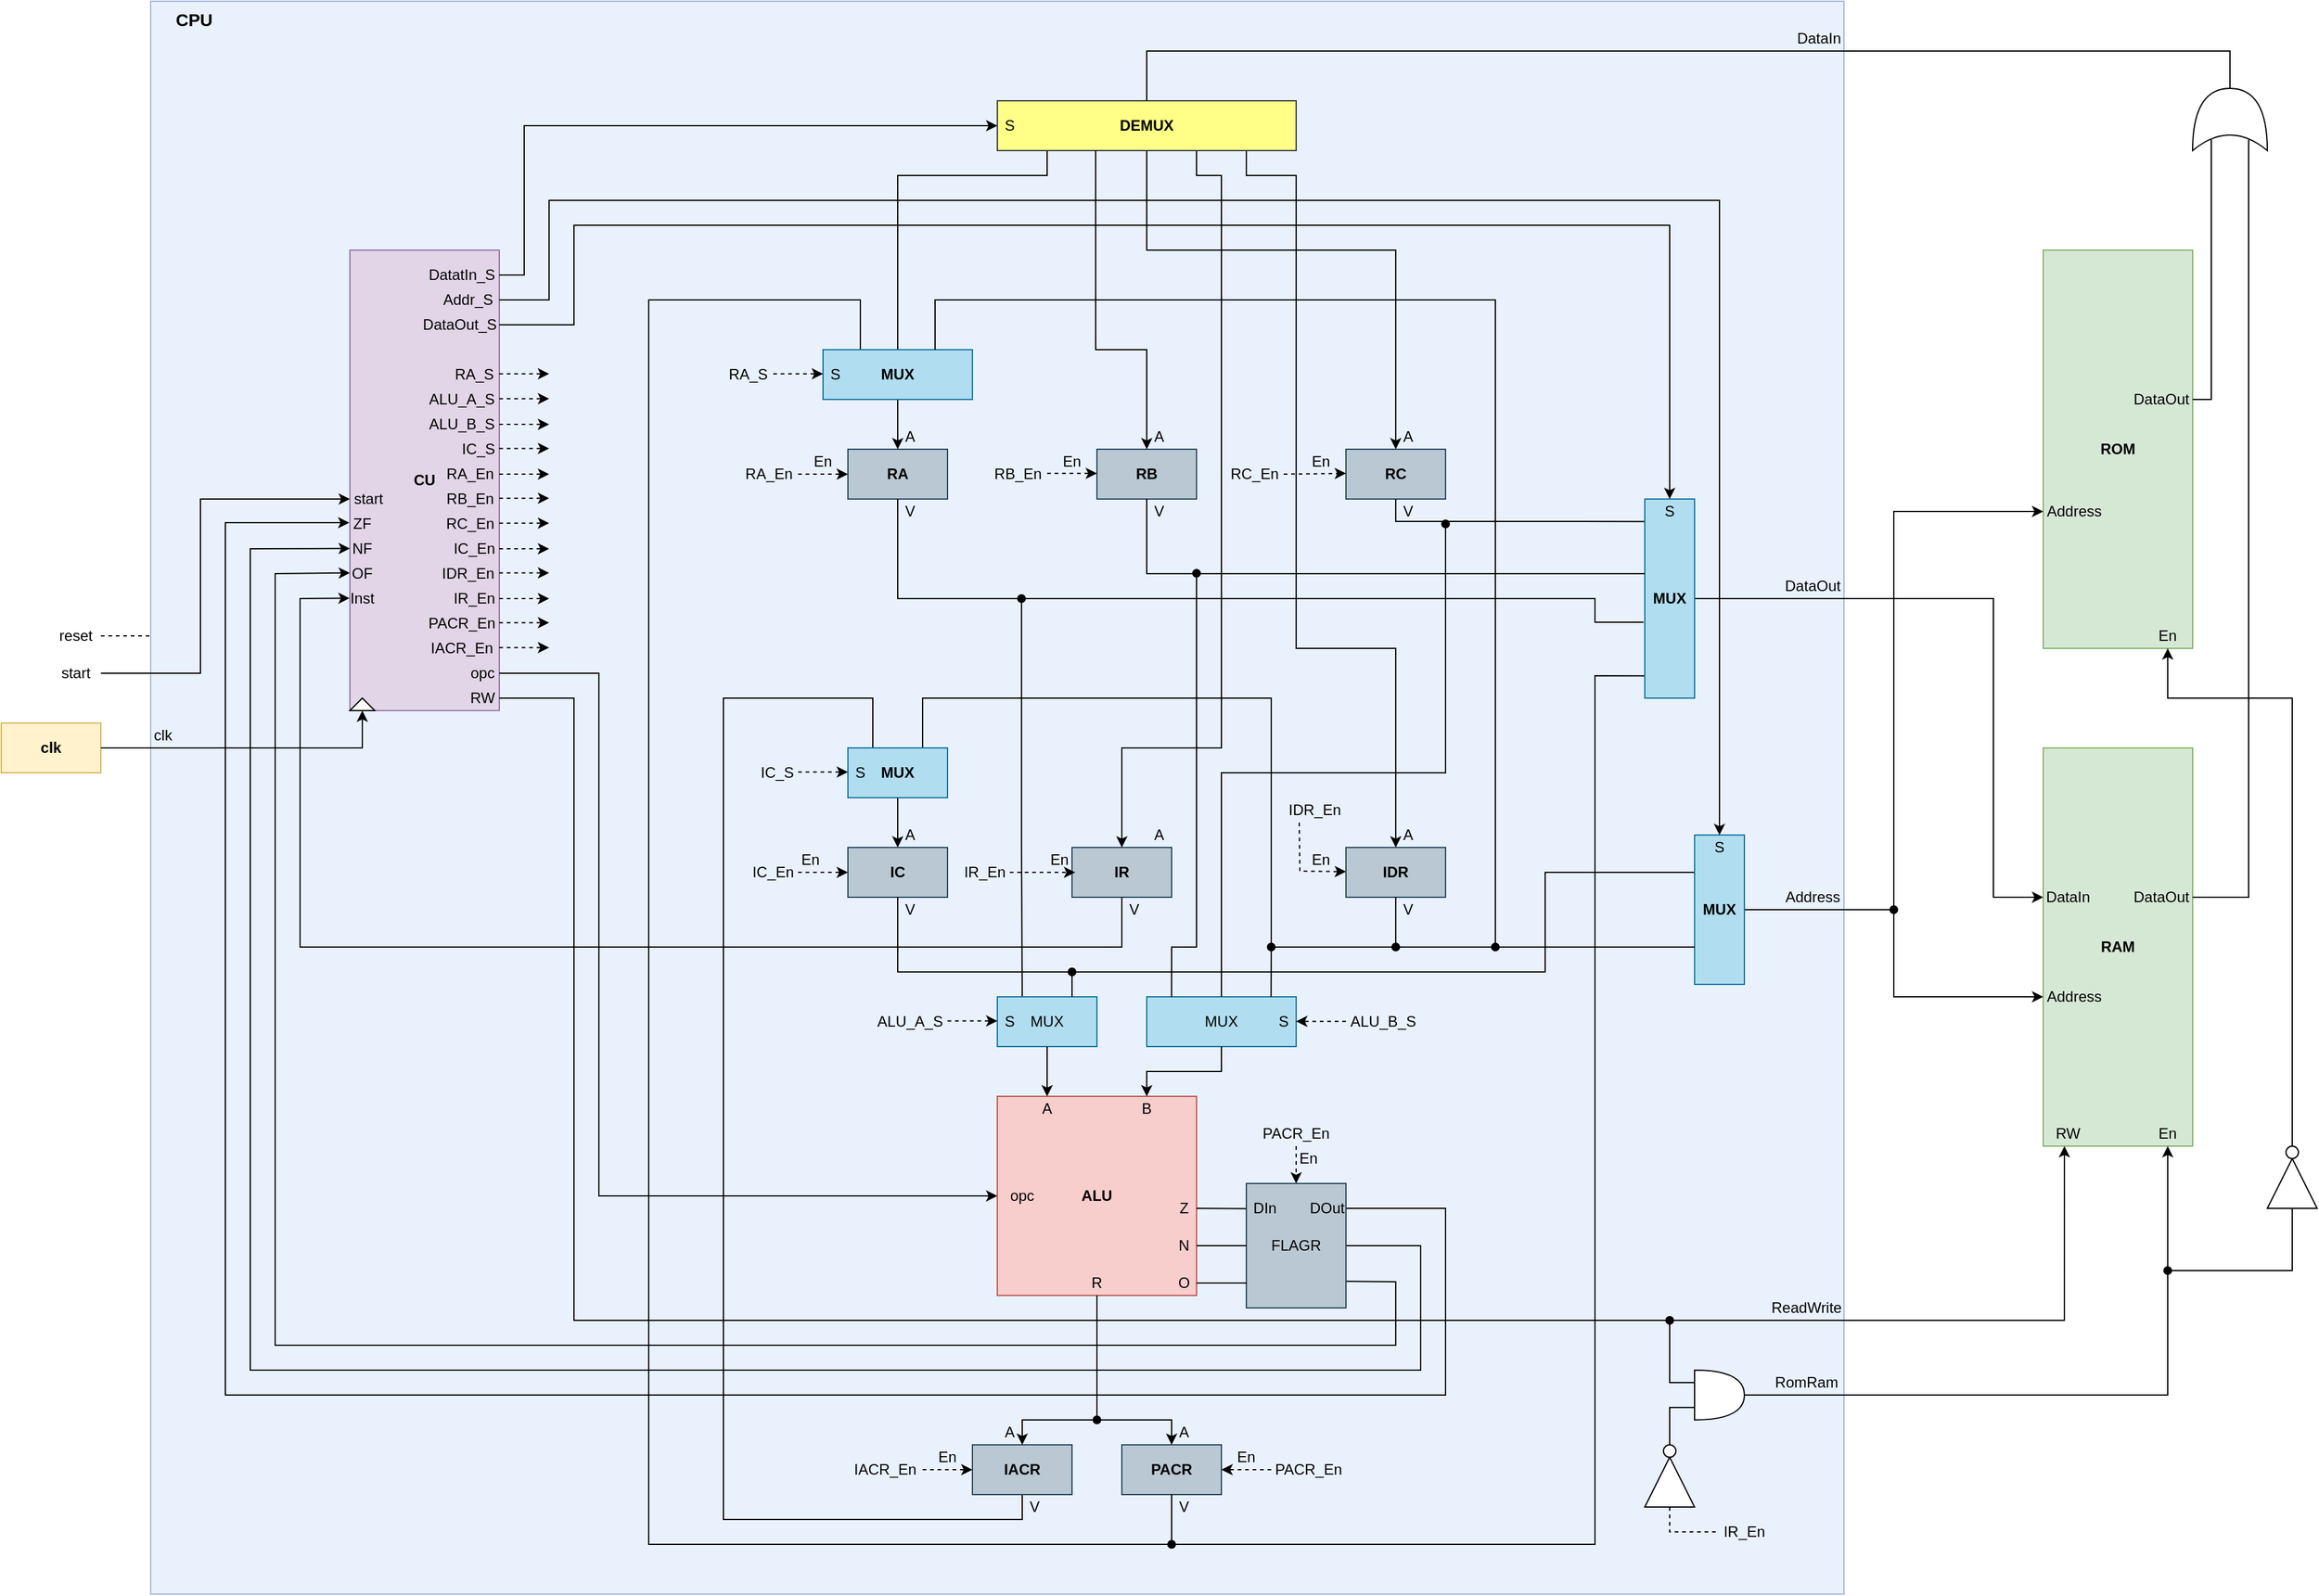 <mxfile version="14.3.0" type="device"><diagram id="ryRz4POk_qp3t2i8IfM6" name="Page-1"><mxGraphModel dx="5255" dy="4140" grid="1" gridSize="10" guides="1" tooltips="1" connect="1" arrows="1" fold="1" page="1" pageScale="2" pageWidth="850" pageHeight="1100" math="0" shadow="0"><root><mxCell id="0"/><mxCell id="1" parent="0"/><mxCell id="fBEWL9ri3IQQsQJzQIdk-189" value="" style="rounded=0;whiteSpace=wrap;html=1;fillColor=#dae8fc;strokeColor=#6c8ebf;opacity=60;" parent="1" vertex="1"><mxGeometry x="-40" y="-160" width="1360" height="1280" as="geometry"/></mxCell><mxCell id="fBEWL9ri3IQQsQJzQIdk-173" value="" style="rounded=0;whiteSpace=wrap;html=1;fillColor=#fff2cc;strokeColor=#d6b656;" parent="1" vertex="1"><mxGeometry x="-160" y="420" width="80" height="40" as="geometry"/></mxCell><mxCell id="fBEWL9ri3IQQsQJzQIdk-1" value="" style="rounded=0;whiteSpace=wrap;html=1;fillColor=#e1d5e7;strokeColor=#9673a6;" parent="1" vertex="1"><mxGeometry x="120" y="40" width="120" height="370" as="geometry"/></mxCell><mxCell id="fBEWL9ri3IQQsQJzQIdk-2" value="&lt;b&gt;CU&lt;/b&gt;" style="text;html=1;strokeColor=none;fillColor=none;align=center;verticalAlign=middle;whiteSpace=wrap;rounded=0;" parent="1" vertex="1"><mxGeometry x="160" y="215" width="40" height="20" as="geometry"/></mxCell><mxCell id="fBEWL9ri3IQQsQJzQIdk-3" value="" style="triangle;whiteSpace=wrap;html=1;direction=north;" parent="1" vertex="1"><mxGeometry x="120" y="400" width="20" height="10" as="geometry"/></mxCell><mxCell id="fBEWL9ri3IQQsQJzQIdk-4" value="" style="endArrow=classic;html=1;rounded=0;entryX=0;entryY=0.5;entryDx=0;entryDy=0;exitX=1;exitY=0.5;exitDx=0;exitDy=0;" parent="1" source="fBEWL9ri3IQQsQJzQIdk-173" target="fBEWL9ri3IQQsQJzQIdk-3" edge="1"><mxGeometry width="50" height="50" relative="1" as="geometry"><mxPoint x="-40" y="440" as="sourcePoint"/><mxPoint x="120" y="410" as="targetPoint"/><Array as="points"><mxPoint x="130" y="440"/></Array></mxGeometry></mxCell><mxCell id="fBEWL9ri3IQQsQJzQIdk-5" value="&lt;b&gt;clk&lt;/b&gt;" style="text;html=1;strokeColor=none;fillColor=none;align=center;verticalAlign=middle;whiteSpace=wrap;rounded=0;" parent="1" vertex="1"><mxGeometry x="-140" y="430" width="40" height="20" as="geometry"/></mxCell><mxCell id="fBEWL9ri3IQQsQJzQIdk-6" value="" style="rounded=0;whiteSpace=wrap;html=1;fillColor=#bac8d3;strokeColor=#23445d;" parent="1" vertex="1"><mxGeometry x="520" y="200" width="80" height="40" as="geometry"/></mxCell><mxCell id="fBEWL9ri3IQQsQJzQIdk-7" value="&lt;b&gt;RA&lt;/b&gt;" style="text;html=1;strokeColor=none;fillColor=none;align=center;verticalAlign=middle;whiteSpace=wrap;rounded=0;" parent="1" vertex="1"><mxGeometry x="540" y="210" width="40" height="20" as="geometry"/></mxCell><mxCell id="fBEWL9ri3IQQsQJzQIdk-38" value="" style="rounded=0;whiteSpace=wrap;html=1;fillColor=#f8cecc;strokeColor=#b85450;" parent="1" vertex="1"><mxGeometry x="640" y="720" width="160" height="160" as="geometry"/></mxCell><mxCell id="fBEWL9ri3IQQsQJzQIdk-39" value="&lt;b&gt;ALU&lt;/b&gt;" style="text;html=1;strokeColor=none;fillColor=none;align=center;verticalAlign=middle;whiteSpace=wrap;rounded=0;" parent="1" vertex="1"><mxGeometry x="700" y="790" width="40" height="20" as="geometry"/></mxCell><mxCell id="fBEWL9ri3IQQsQJzQIdk-40" value="" style="rounded=0;whiteSpace=wrap;html=1;fillColor=#bac8d3;strokeColor=#23445d;" parent="1" vertex="1"><mxGeometry x="740" y="1000" width="80" height="40" as="geometry"/></mxCell><mxCell id="fBEWL9ri3IQQsQJzQIdk-41" value="&lt;b&gt;PACR&lt;/b&gt;" style="text;html=1;strokeColor=none;fillColor=none;align=center;verticalAlign=middle;whiteSpace=wrap;rounded=0;" parent="1" vertex="1"><mxGeometry x="760" y="1010" width="40" height="20" as="geometry"/></mxCell><mxCell id="fBEWL9ri3IQQsQJzQIdk-43" value="" style="endArrow=classic;html=1;entryX=0.5;entryY=0;entryDx=0;entryDy=0;exitX=0.5;exitY=1;exitDx=0;exitDy=0;rounded=0;" parent="1" source="fBEWL9ri3IQQsQJzQIdk-38" target="fBEWL9ri3IQQsQJzQIdk-40" edge="1"><mxGeometry width="50" height="50" relative="1" as="geometry"><mxPoint x="720" y="920" as="sourcePoint"/><mxPoint x="610" y="1130" as="targetPoint"/><Array as="points"><mxPoint x="720" y="980"/><mxPoint x="780" y="980"/></Array></mxGeometry></mxCell><mxCell id="fBEWL9ri3IQQsQJzQIdk-44" value="" style="endArrow=none;html=1;exitX=0.5;exitY=1;exitDx=0;exitDy=0;endFill=0;rounded=0;entryX=0.25;entryY=0;entryDx=0;entryDy=0;" parent="1" source="fBEWL9ri3IQQsQJzQIdk-40" target="Wjq5VvAP2HkVmWKXnLt0-2" edge="1"><mxGeometry width="50" height="50" relative="1" as="geometry"><mxPoint x="560" y="1180" as="sourcePoint"/><mxPoint x="550" y="120" as="targetPoint"/><Array as="points"><mxPoint x="780" y="1080"/><mxPoint x="360" y="1080"/><mxPoint x="360" y="80"/><mxPoint x="530" y="80"/></Array></mxGeometry></mxCell><mxCell id="fBEWL9ri3IQQsQJzQIdk-47" value="" style="endArrow=classic;html=1;entryX=0;entryY=0.5;entryDx=0;entryDy=0;rounded=0;exitX=1;exitY=0.5;exitDx=0;exitDy=0;" parent="1" source="fBEWL9ri3IQQsQJzQIdk-202" target="fBEWL9ri3IQQsQJzQIdk-38" edge="1"><mxGeometry width="50" height="50" relative="1" as="geometry"><mxPoint x="240" y="360" as="sourcePoint"/><mxPoint x="720" y="700" as="targetPoint"/><Array as="points"><mxPoint x="320" y="380"/><mxPoint x="320" y="800"/></Array></mxGeometry></mxCell><mxCell id="fBEWL9ri3IQQsQJzQIdk-48" value="" style="rounded=0;whiteSpace=wrap;html=1;fillColor=#d5e8d4;strokeColor=#82b366;" parent="1" vertex="1"><mxGeometry x="1480" y="440" width="120" height="320" as="geometry"/></mxCell><mxCell id="fBEWL9ri3IQQsQJzQIdk-49" value="" style="endArrow=classic;html=1;rounded=0;entryX=0;entryY=0.5;entryDx=0;entryDy=0;" parent="1" target="fBEWL9ri3IQQsQJzQIdk-112" edge="1"><mxGeometry width="50" height="50" relative="1" as="geometry"><mxPoint x="1200" y="320" as="sourcePoint"/><mxPoint x="1339" y="320" as="targetPoint"/><Array as="points"><mxPoint x="1200" y="320"/><mxPoint x="1440" y="320"/><mxPoint x="1440" y="560"/></Array></mxGeometry></mxCell><mxCell id="fBEWL9ri3IQQsQJzQIdk-53" value="&lt;b&gt;RAM&lt;/b&gt;" style="text;html=1;strokeColor=none;fillColor=none;align=center;verticalAlign=middle;whiteSpace=wrap;rounded=0;" parent="1" vertex="1"><mxGeometry x="1520" y="590" width="40" height="20" as="geometry"/></mxCell><mxCell id="fBEWL9ri3IQQsQJzQIdk-54" value="A" style="text;html=1;strokeColor=none;fillColor=none;align=center;verticalAlign=middle;whiteSpace=wrap;rounded=0;" parent="1" vertex="1"><mxGeometry x="550" y="180" width="40" height="20" as="geometry"/></mxCell><mxCell id="fBEWL9ri3IQQsQJzQIdk-56" value="En" style="text;html=1;strokeColor=none;fillColor=none;align=center;verticalAlign=middle;whiteSpace=wrap;rounded=0;" parent="1" vertex="1"><mxGeometry x="480" y="200" width="40" height="20" as="geometry"/></mxCell><mxCell id="fBEWL9ri3IQQsQJzQIdk-57" value="" style="rounded=0;whiteSpace=wrap;html=1;fillColor=#bac8d3;strokeColor=#23445d;" parent="1" vertex="1"><mxGeometry x="720" y="200" width="80" height="40" as="geometry"/></mxCell><mxCell id="fBEWL9ri3IQQsQJzQIdk-58" value="&lt;b&gt;RB&lt;/b&gt;" style="text;html=1;strokeColor=none;fillColor=none;align=center;verticalAlign=middle;whiteSpace=wrap;rounded=0;" parent="1" vertex="1"><mxGeometry x="740" y="210" width="40" height="20" as="geometry"/></mxCell><mxCell id="fBEWL9ri3IQQsQJzQIdk-62" value="A" style="text;html=1;strokeColor=none;fillColor=none;align=center;verticalAlign=middle;whiteSpace=wrap;rounded=0;" parent="1" vertex="1"><mxGeometry x="750" y="180" width="40" height="20" as="geometry"/></mxCell><mxCell id="fBEWL9ri3IQQsQJzQIdk-64" value="En" style="text;html=1;strokeColor=none;fillColor=none;align=center;verticalAlign=middle;whiteSpace=wrap;rounded=0;" parent="1" vertex="1"><mxGeometry x="680" y="200" width="40" height="20" as="geometry"/></mxCell><mxCell id="fBEWL9ri3IQQsQJzQIdk-65" value="" style="rounded=0;whiteSpace=wrap;html=1;fillColor=#bac8d3;strokeColor=#23445d;" parent="1" vertex="1"><mxGeometry x="920" y="200" width="80" height="40" as="geometry"/></mxCell><mxCell id="fBEWL9ri3IQQsQJzQIdk-66" value="&lt;b&gt;RC&lt;/b&gt;" style="text;html=1;strokeColor=none;fillColor=none;align=center;verticalAlign=middle;whiteSpace=wrap;rounded=0;" parent="1" vertex="1"><mxGeometry x="940" y="210" width="40" height="20" as="geometry"/></mxCell><mxCell id="fBEWL9ri3IQQsQJzQIdk-68" value="" style="endArrow=none;html=1;rounded=0;endFill=0;" parent="1" edge="1"><mxGeometry width="50" height="50" relative="1" as="geometry"><mxPoint x="760" y="-40" as="sourcePoint"/><mxPoint x="960" y="160" as="targetPoint"/><Array as="points"><mxPoint x="760" y="40"/><mxPoint x="960" y="40"/></Array></mxGeometry></mxCell><mxCell id="fBEWL9ri3IQQsQJzQIdk-69" value="" style="endArrow=none;html=1;exitX=0.5;exitY=1;exitDx=0;exitDy=0;entryX=0;entryY=0.113;entryDx=0;entryDy=0;entryPerimeter=0;rounded=0;endFill=0;" parent="1" source="fBEWL9ri3IQQsQJzQIdk-65" target="fBEWL9ri3IQQsQJzQIdk-149" edge="1"><mxGeometry width="50" height="50" relative="1" as="geometry"><mxPoint x="800" y="420" as="sourcePoint"/><mxPoint x="960" y="280" as="targetPoint"/><Array as="points"><mxPoint x="960" y="258"/></Array></mxGeometry></mxCell><mxCell id="fBEWL9ri3IQQsQJzQIdk-70" value="A" style="text;html=1;strokeColor=none;fillColor=none;align=center;verticalAlign=middle;whiteSpace=wrap;rounded=0;" parent="1" vertex="1"><mxGeometry x="950" y="180" width="40" height="20" as="geometry"/></mxCell><mxCell id="fBEWL9ri3IQQsQJzQIdk-71" value="V" style="text;html=1;strokeColor=none;fillColor=none;align=center;verticalAlign=middle;whiteSpace=wrap;rounded=0;" parent="1" vertex="1"><mxGeometry x="950" y="240" width="40" height="20" as="geometry"/></mxCell><mxCell id="fBEWL9ri3IQQsQJzQIdk-72" value="En" style="text;html=1;strokeColor=none;fillColor=none;align=center;verticalAlign=middle;whiteSpace=wrap;rounded=0;" parent="1" vertex="1"><mxGeometry x="880" y="200" width="40" height="20" as="geometry"/></mxCell><mxCell id="fBEWL9ri3IQQsQJzQIdk-73" value="" style="rounded=0;whiteSpace=wrap;html=1;fillColor=#bac8d3;strokeColor=#23445d;" parent="1" vertex="1"><mxGeometry x="520" y="520" width="80" height="40" as="geometry"/></mxCell><mxCell id="fBEWL9ri3IQQsQJzQIdk-74" value="&lt;b&gt;IC&lt;/b&gt;" style="text;html=1;strokeColor=none;fillColor=none;align=center;verticalAlign=middle;whiteSpace=wrap;rounded=0;" parent="1" vertex="1"><mxGeometry x="540" y="530" width="40" height="20" as="geometry"/></mxCell><mxCell id="fBEWL9ri3IQQsQJzQIdk-76" value="" style="endArrow=classic;html=1;entryX=0.5;entryY=0;entryDx=0;entryDy=0;rounded=0;startArrow=none;startFill=0;" parent="1" target="fBEWL9ri3IQQsQJzQIdk-73" edge="1"><mxGeometry width="50" height="50" relative="1" as="geometry"><mxPoint x="560" y="480" as="sourcePoint"/><mxPoint x="450" y="690" as="targetPoint"/><Array as="points"><mxPoint x="560" y="480"/></Array></mxGeometry></mxCell><mxCell id="fBEWL9ri3IQQsQJzQIdk-78" value="A" style="text;html=1;strokeColor=none;fillColor=none;align=center;verticalAlign=middle;whiteSpace=wrap;rounded=0;" parent="1" vertex="1"><mxGeometry x="550" y="500" width="40" height="20" as="geometry"/></mxCell><mxCell id="fBEWL9ri3IQQsQJzQIdk-79" value="V" style="text;html=1;strokeColor=none;fillColor=none;align=center;verticalAlign=middle;whiteSpace=wrap;rounded=0;" parent="1" vertex="1"><mxGeometry x="550" y="560" width="40" height="20" as="geometry"/></mxCell><mxCell id="fBEWL9ri3IQQsQJzQIdk-80" value="En" style="text;html=1;strokeColor=none;fillColor=none;align=center;verticalAlign=middle;whiteSpace=wrap;rounded=0;" parent="1" vertex="1"><mxGeometry x="470" y="520" width="40" height="20" as="geometry"/></mxCell><mxCell id="fBEWL9ri3IQQsQJzQIdk-81" value="" style="rounded=0;whiteSpace=wrap;html=1;fillColor=#bac8d3;strokeColor=#23445d;" parent="1" vertex="1"><mxGeometry x="700" y="520" width="80" height="40" as="geometry"/></mxCell><mxCell id="fBEWL9ri3IQQsQJzQIdk-82" value="&lt;b&gt;IR&lt;/b&gt;" style="text;html=1;strokeColor=none;fillColor=none;align=center;verticalAlign=middle;whiteSpace=wrap;rounded=0;" parent="1" vertex="1"><mxGeometry x="720" y="530" width="40" height="20" as="geometry"/></mxCell><mxCell id="fBEWL9ri3IQQsQJzQIdk-84" value="" style="endArrow=classic;html=1;entryX=0.5;entryY=0;entryDx=0;entryDy=0;rounded=0;" parent="1" target="fBEWL9ri3IQQsQJzQIdk-81" edge="1"><mxGeometry width="50" height="50" relative="1" as="geometry"><mxPoint x="800" y="-40" as="sourcePoint"/><mxPoint x="650" y="690" as="targetPoint"/><Array as="points"><mxPoint x="800" y="-20"/><mxPoint x="820" y="-20"/><mxPoint x="820" y="440"/><mxPoint x="740" y="440"/></Array></mxGeometry></mxCell><mxCell id="fBEWL9ri3IQQsQJzQIdk-85" value="" style="endArrow=none;html=1;exitX=0.25;exitY=0;exitDx=0;exitDy=0;rounded=0;endFill=0;entryX=0;entryY=0.25;entryDx=0;entryDy=0;" parent="1" source="fBEWL9ri3IQQsQJzQIdk-79" target="fBEWL9ri3IQQsQJzQIdk-157" edge="1"><mxGeometry width="50" height="50" relative="1" as="geometry"><mxPoint x="600" y="740" as="sourcePoint"/><mxPoint x="1160" y="490" as="targetPoint"/><Array as="points"><mxPoint x="560" y="620"/><mxPoint x="1080" y="620"/><mxPoint x="1080" y="540"/></Array></mxGeometry></mxCell><mxCell id="fBEWL9ri3IQQsQJzQIdk-86" value="A" style="text;html=1;strokeColor=none;fillColor=none;align=center;verticalAlign=middle;whiteSpace=wrap;rounded=0;" parent="1" vertex="1"><mxGeometry x="750" y="500" width="40" height="20" as="geometry"/></mxCell><mxCell id="fBEWL9ri3IQQsQJzQIdk-87" value="V" style="text;html=1;strokeColor=none;fillColor=none;align=center;verticalAlign=middle;whiteSpace=wrap;rounded=0;" parent="1" vertex="1"><mxGeometry x="730" y="560" width="40" height="20" as="geometry"/></mxCell><mxCell id="fBEWL9ri3IQQsQJzQIdk-88" value="En" style="text;html=1;strokeColor=none;fillColor=none;align=center;verticalAlign=middle;whiteSpace=wrap;rounded=0;" parent="1" vertex="1"><mxGeometry x="670" y="520" width="40" height="20" as="geometry"/></mxCell><mxCell id="fBEWL9ri3IQQsQJzQIdk-89" value="" style="rounded=0;whiteSpace=wrap;html=1;fillColor=#bac8d3;strokeColor=#23445d;" parent="1" vertex="1"><mxGeometry x="920" y="520" width="80" height="40" as="geometry"/></mxCell><mxCell id="fBEWL9ri3IQQsQJzQIdk-90" value="&lt;b&gt;IDR&lt;/b&gt;" style="text;html=1;strokeColor=none;fillColor=none;align=center;verticalAlign=middle;whiteSpace=wrap;rounded=0;" parent="1" vertex="1"><mxGeometry x="940" y="530" width="40" height="20" as="geometry"/></mxCell><mxCell id="fBEWL9ri3IQQsQJzQIdk-92" value="" style="endArrow=classic;html=1;entryX=0.5;entryY=0;entryDx=0;entryDy=0;rounded=0;" parent="1" target="fBEWL9ri3IQQsQJzQIdk-89" edge="1"><mxGeometry width="50" height="50" relative="1" as="geometry"><mxPoint x="840" y="-40" as="sourcePoint"/><mxPoint x="850" y="690" as="targetPoint"/><Array as="points"><mxPoint x="840" y="-20"/><mxPoint x="880" y="-20"/><mxPoint x="880"/><mxPoint x="880" y="360"/><mxPoint x="960" y="360"/></Array></mxGeometry></mxCell><mxCell id="fBEWL9ri3IQQsQJzQIdk-94" value="A" style="text;html=1;strokeColor=none;fillColor=none;align=center;verticalAlign=middle;whiteSpace=wrap;rounded=0;" parent="1" vertex="1"><mxGeometry x="950" y="500" width="40" height="20" as="geometry"/></mxCell><mxCell id="fBEWL9ri3IQQsQJzQIdk-95" value="V" style="text;html=1;strokeColor=none;fillColor=none;align=center;verticalAlign=middle;whiteSpace=wrap;rounded=0;" parent="1" vertex="1"><mxGeometry x="950" y="560" width="40" height="20" as="geometry"/></mxCell><mxCell id="fBEWL9ri3IQQsQJzQIdk-96" value="En" style="text;html=1;strokeColor=none;fillColor=none;align=center;verticalAlign=middle;whiteSpace=wrap;rounded=0;" parent="1" vertex="1"><mxGeometry x="880" y="520" width="40" height="20" as="geometry"/></mxCell><mxCell id="fBEWL9ri3IQQsQJzQIdk-97" value="En" style="text;html=1;strokeColor=none;fillColor=none;align=center;verticalAlign=middle;whiteSpace=wrap;rounded=0;" parent="1" vertex="1"><mxGeometry x="820" y="1000" width="40" height="20" as="geometry"/></mxCell><mxCell id="fBEWL9ri3IQQsQJzQIdk-98" value="A" style="text;html=1;strokeColor=none;fillColor=none;align=center;verticalAlign=middle;whiteSpace=wrap;rounded=0;" parent="1" vertex="1"><mxGeometry x="770" y="980" width="40" height="20" as="geometry"/></mxCell><mxCell id="fBEWL9ri3IQQsQJzQIdk-99" value="A" style="text;html=1;strokeColor=none;fillColor=none;align=center;verticalAlign=middle;whiteSpace=wrap;rounded=0;" parent="1" vertex="1"><mxGeometry x="660" y="720" width="40" height="20" as="geometry"/></mxCell><mxCell id="fBEWL9ri3IQQsQJzQIdk-100" value="B" style="text;html=1;strokeColor=none;fillColor=none;align=center;verticalAlign=middle;whiteSpace=wrap;rounded=0;" parent="1" vertex="1"><mxGeometry x="740" y="720" width="40" height="20" as="geometry"/></mxCell><mxCell id="fBEWL9ri3IQQsQJzQIdk-101" value="opc" style="text;html=1;strokeColor=none;fillColor=none;align=center;verticalAlign=middle;whiteSpace=wrap;rounded=0;" parent="1" vertex="1"><mxGeometry x="640" y="790" width="40" height="20" as="geometry"/></mxCell><mxCell id="fBEWL9ri3IQQsQJzQIdk-102" value="R" style="text;html=1;strokeColor=none;fillColor=none;align=center;verticalAlign=middle;whiteSpace=wrap;rounded=0;" parent="1" vertex="1"><mxGeometry x="700" y="860" width="40" height="20" as="geometry"/></mxCell><mxCell id="fBEWL9ri3IQQsQJzQIdk-106" value="" style="endArrow=classic;html=1;rounded=0;entryX=-0.004;entryY=0.592;entryDx=0;entryDy=0;entryPerimeter=0;exitX=1.002;exitY=0.2;exitDx=0;exitDy=0;exitPerimeter=0;" parent="1" source="kyw4iNki_wKSycAiV78J-1" target="fBEWL9ri3IQQsQJzQIdk-1" edge="1"><mxGeometry width="50" height="50" relative="1" as="geometry"><mxPoint x="920" y="815" as="sourcePoint"/><mxPoint x="80" y="259" as="targetPoint"/><Array as="points"><mxPoint x="1000" y="810"/><mxPoint x="1000" y="960"/><mxPoint x="20" y="960"/><mxPoint x="20" y="259"/></Array></mxGeometry></mxCell><mxCell id="fBEWL9ri3IQQsQJzQIdk-107" value="" style="endArrow=classic;html=1;rounded=0;entryX=0;entryY=0.648;entryDx=0;entryDy=0;entryPerimeter=0;exitX=1;exitY=0.5;exitDx=0;exitDy=0;" parent="1" source="kyw4iNki_wKSycAiV78J-1" target="fBEWL9ri3IQQsQJzQIdk-1" edge="1"><mxGeometry width="50" height="50" relative="1" as="geometry"><mxPoint x="920" y="840" as="sourcePoint"/><mxPoint x="70" y="290" as="targetPoint"/><Array as="points"><mxPoint x="980" y="840"/><mxPoint x="980" y="940"/><mxPoint x="40" y="940"/><mxPoint x="40" y="280"/></Array></mxGeometry></mxCell><mxCell id="fBEWL9ri3IQQsQJzQIdk-108" value="" style="endArrow=classic;html=1;rounded=0;entryX=0;entryY=0.701;entryDx=0;entryDy=0;entryPerimeter=0;exitX=1.005;exitY=0.786;exitDx=0;exitDy=0;exitPerimeter=0;" parent="1" source="kyw4iNki_wKSycAiV78J-1" target="fBEWL9ri3IQQsQJzQIdk-1" edge="1"><mxGeometry width="50" height="50" relative="1" as="geometry"><mxPoint x="940" y="869" as="sourcePoint"/><mxPoint x="100" y="300" as="targetPoint"/><Array as="points"><mxPoint x="960" y="869"/><mxPoint x="960" y="920"/><mxPoint x="60" y="920"/><mxPoint x="60" y="300"/></Array></mxGeometry></mxCell><mxCell id="fBEWL9ri3IQQsQJzQIdk-109" value="Z" style="text;html=1;strokeColor=none;fillColor=none;align=center;verticalAlign=middle;whiteSpace=wrap;rounded=0;" parent="1" vertex="1"><mxGeometry x="780" y="800" width="20" height="20" as="geometry"/></mxCell><mxCell id="fBEWL9ri3IQQsQJzQIdk-110" value="N" style="text;html=1;strokeColor=none;fillColor=none;align=center;verticalAlign=middle;whiteSpace=wrap;rounded=0;" parent="1" vertex="1"><mxGeometry x="780" y="830" width="20" height="20" as="geometry"/></mxCell><mxCell id="fBEWL9ri3IQQsQJzQIdk-111" value="O" style="text;html=1;strokeColor=none;fillColor=none;align=center;verticalAlign=middle;whiteSpace=wrap;rounded=0;" parent="1" vertex="1"><mxGeometry x="780" y="860" width="20" height="20" as="geometry"/></mxCell><mxCell id="fBEWL9ri3IQQsQJzQIdk-112" value="DataIn" style="text;html=1;strokeColor=none;fillColor=none;align=center;verticalAlign=middle;whiteSpace=wrap;rounded=0;" parent="1" vertex="1"><mxGeometry x="1480" y="550" width="40" height="20" as="geometry"/></mxCell><mxCell id="fBEWL9ri3IQQsQJzQIdk-113" value="Address" style="text;html=1;strokeColor=none;fillColor=none;align=center;verticalAlign=middle;whiteSpace=wrap;rounded=0;" parent="1" vertex="1"><mxGeometry x="1480" y="630" width="50" height="20" as="geometry"/></mxCell><mxCell id="fBEWL9ri3IQQsQJzQIdk-114" value="DataOut" style="text;html=1;strokeColor=none;fillColor=none;align=center;verticalAlign=middle;whiteSpace=wrap;rounded=0;" parent="1" vertex="1"><mxGeometry x="1550" y="550" width="50" height="20" as="geometry"/></mxCell><mxCell id="fBEWL9ri3IQQsQJzQIdk-118" value="" style="endArrow=classic;html=1;entryX=0.25;entryY=1;entryDx=0;entryDy=0;" parent="1" target="fBEWL9ri3IQQsQJzQIdk-54" edge="1"><mxGeometry width="50" height="50" relative="1" as="geometry"><mxPoint x="560" y="160" as="sourcePoint"/><mxPoint x="1000" y="340" as="targetPoint"/></mxGeometry></mxCell><mxCell id="fBEWL9ri3IQQsQJzQIdk-126" value="" style="endArrow=none;html=1;rounded=0;exitX=0.5;exitY=0;exitDx=0;exitDy=0;" parent="1" source="Wjq5VvAP2HkVmWKXnLt0-2" edge="1"><mxGeometry width="50" height="50" relative="1" as="geometry"><mxPoint x="570" y="120" as="sourcePoint"/><mxPoint x="680" y="-40" as="targetPoint"/><Array as="points"><mxPoint x="560" y="-20"/><mxPoint x="680" y="-20"/></Array></mxGeometry></mxCell><mxCell id="fBEWL9ri3IQQsQJzQIdk-127" value="" style="endArrow=none;html=1;startArrow=oval;startFill=1;entryX=0;entryY=0.888;entryDx=0;entryDy=0;rounded=0;entryPerimeter=0;" parent="1" target="fBEWL9ri3IQQsQJzQIdk-149" edge="1"><mxGeometry width="50" height="50" relative="1" as="geometry"><mxPoint x="780" y="1080" as="sourcePoint"/><mxPoint x="1090" y="1030" as="targetPoint"/><Array as="points"><mxPoint x="1120" y="1080"/><mxPoint x="1120" y="382"/></Array></mxGeometry></mxCell><mxCell id="fBEWL9ri3IQQsQJzQIdk-141" value="V" style="text;html=1;strokeColor=none;fillColor=none;align=center;verticalAlign=middle;whiteSpace=wrap;rounded=0;" parent="1" vertex="1"><mxGeometry x="750" y="240" width="40" height="20" as="geometry"/></mxCell><mxCell id="fBEWL9ri3IQQsQJzQIdk-144" value="V" style="text;html=1;strokeColor=none;fillColor=none;align=center;verticalAlign=middle;whiteSpace=wrap;rounded=0;" parent="1" vertex="1"><mxGeometry x="550" y="240" width="40" height="20" as="geometry"/></mxCell><mxCell id="fBEWL9ri3IQQsQJzQIdk-149" value="" style="rounded=0;whiteSpace=wrap;html=1;fillColor=#b1ddf0;strokeColor=#10739e;" parent="1" vertex="1"><mxGeometry x="1160" y="240" width="40" height="160" as="geometry"/></mxCell><mxCell id="fBEWL9ri3IQQsQJzQIdk-150" value="&lt;b&gt;MUX&lt;/b&gt;" style="text;html=1;strokeColor=none;fillColor=none;align=center;verticalAlign=middle;whiteSpace=wrap;rounded=0;" parent="1" vertex="1"><mxGeometry x="1160" y="310" width="40" height="20" as="geometry"/></mxCell><mxCell id="fBEWL9ri3IQQsQJzQIdk-152" value="" style="endArrow=none;html=1;exitX=0.25;exitY=0;exitDx=0;exitDy=0;entryX=0;entryY=0.375;entryDx=0;entryDy=0;rounded=0;entryPerimeter=0;" parent="1" source="fBEWL9ri3IQQsQJzQIdk-141" target="fBEWL9ri3IQQsQJzQIdk-149" edge="1"><mxGeometry width="50" height="50" relative="1" as="geometry"><mxPoint x="880" y="520" as="sourcePoint"/><mxPoint x="930" y="470" as="targetPoint"/><Array as="points"><mxPoint x="760" y="300"/></Array></mxGeometry></mxCell><mxCell id="fBEWL9ri3IQQsQJzQIdk-153" value="" style="endArrow=none;html=1;exitX=0.25;exitY=0;exitDx=0;exitDy=0;rounded=0;entryX=-0.025;entryY=0.619;entryDx=0;entryDy=0;entryPerimeter=0;" parent="1" source="fBEWL9ri3IQQsQJzQIdk-144" target="fBEWL9ri3IQQsQJzQIdk-149" edge="1"><mxGeometry width="50" height="50" relative="1" as="geometry"><mxPoint x="880" y="520" as="sourcePoint"/><mxPoint x="1070" y="370" as="targetPoint"/><Array as="points"><mxPoint x="560" y="320"/><mxPoint x="1120" y="320"/><mxPoint x="1120" y="339"/></Array></mxGeometry></mxCell><mxCell id="fBEWL9ri3IQQsQJzQIdk-155" value="" style="endArrow=none;html=1;exitX=0;exitY=0.5;exitDx=0;exitDy=0;entryX=1;entryY=0.5;entryDx=0;entryDy=0;rounded=0;endFill=0;startArrow=classic;startFill=1;" parent="1" source="fBEWL9ri3IQQsQJzQIdk-113" target="fBEWL9ri3IQQsQJzQIdk-157" edge="1"><mxGeometry width="50" height="50" relative="1" as="geometry"><mxPoint x="880" y="380" as="sourcePoint"/><mxPoint x="1320" y="400" as="targetPoint"/><Array as="points"><mxPoint x="1360" y="640"/><mxPoint x="1360" y="570"/><mxPoint x="1280" y="570"/></Array></mxGeometry></mxCell><mxCell id="fBEWL9ri3IQQsQJzQIdk-156" value="RW" style="text;html=1;strokeColor=none;fillColor=none;align=center;verticalAlign=middle;whiteSpace=wrap;rounded=0;" parent="1" vertex="1"><mxGeometry x="1480" y="740" width="40" height="20" as="geometry"/></mxCell><mxCell id="fBEWL9ri3IQQsQJzQIdk-157" value="" style="rounded=0;whiteSpace=wrap;html=1;fillColor=#b1ddf0;strokeColor=#10739e;" parent="1" vertex="1"><mxGeometry x="1200" y="510" width="40" height="120" as="geometry"/></mxCell><mxCell id="fBEWL9ri3IQQsQJzQIdk-158" value="&lt;b&gt;MUX&lt;/b&gt;" style="text;html=1;strokeColor=none;fillColor=none;align=center;verticalAlign=middle;whiteSpace=wrap;rounded=0;" parent="1" vertex="1"><mxGeometry x="1200" y="560" width="40" height="20" as="geometry"/></mxCell><mxCell id="fBEWL9ri3IQQsQJzQIdk-159" value="" style="endArrow=none;html=1;entryX=0.25;entryY=0;entryDx=0;entryDy=0;jumpStyle=none;rounded=0;exitX=0;exitY=0.75;exitDx=0;exitDy=0;" parent="1" source="fBEWL9ri3IQQsQJzQIdk-157" target="fBEWL9ri3IQQsQJzQIdk-95" edge="1"><mxGeometry width="50" height="50" relative="1" as="geometry"><mxPoint x="1140" y="530" as="sourcePoint"/><mxPoint x="820" y="490" as="targetPoint"/><Array as="points"><mxPoint x="1160" y="600"/><mxPoint x="960" y="600"/></Array></mxGeometry></mxCell><mxCell id="fBEWL9ri3IQQsQJzQIdk-161" value="" style="endArrow=classic;html=1;exitX=0.25;exitY=0;exitDx=0;exitDy=0;rounded=0;entryX=-0.002;entryY=0.756;entryDx=0;entryDy=0;entryPerimeter=0;" parent="1" source="fBEWL9ri3IQQsQJzQIdk-87" target="fBEWL9ri3IQQsQJzQIdk-1" edge="1"><mxGeometry width="50" height="50" relative="1" as="geometry"><mxPoint x="770" y="650" as="sourcePoint"/><mxPoint x="100" y="340" as="targetPoint"/><Array as="points"><mxPoint x="740" y="600"/><mxPoint x="80" y="600"/><mxPoint x="80" y="320"/></Array></mxGeometry></mxCell><mxCell id="fBEWL9ri3IQQsQJzQIdk-162" value="" style="endArrow=oval;html=1;rounded=0;startArrow=none;startFill=0;endFill=1;exitX=0.25;exitY=0;exitDx=0;exitDy=0;" parent="1" source="Wjq5VvAP2HkVmWKXnLt0-7" edge="1"><mxGeometry width="50" height="50" relative="1" as="geometry"><mxPoint x="659.43" y="620" as="sourcePoint"/><mxPoint x="659.43" y="320" as="targetPoint"/><Array as="points"><mxPoint x="659.43" y="520"/></Array></mxGeometry></mxCell><mxCell id="fBEWL9ri3IQQsQJzQIdk-164" value="" style="rounded=0;whiteSpace=wrap;html=1;fillColor=#ffff88;strokeColor=#36393d;" parent="1" vertex="1"><mxGeometry x="640" y="-80" width="240" height="40" as="geometry"/></mxCell><mxCell id="fBEWL9ri3IQQsQJzQIdk-165" value="&lt;b&gt;DEMUX&lt;/b&gt;" style="text;html=1;strokeColor=none;fillColor=none;align=center;verticalAlign=middle;whiteSpace=wrap;rounded=0;" parent="1" vertex="1"><mxGeometry x="740" y="-70" width="40" height="20" as="geometry"/></mxCell><mxCell id="fBEWL9ri3IQQsQJzQIdk-166" value="" style="endArrow=none;html=1;rounded=0;exitX=0.5;exitY=0;exitDx=0;exitDy=0;entryX=1;entryY=0.5;entryDx=0;entryDy=0;entryPerimeter=0;" parent="1" source="fBEWL9ri3IQQsQJzQIdk-164" target="wMDLJctBMsfhkcNb7-vW-16" edge="1"><mxGeometry width="50" height="50" relative="1" as="geometry"><mxPoint x="810" y="-100" as="sourcePoint"/><mxPoint x="1650" y="-130" as="targetPoint"/><Array as="points"><mxPoint x="760" y="-120"/><mxPoint x="1630" y="-120"/></Array></mxGeometry></mxCell><mxCell id="fBEWL9ri3IQQsQJzQIdk-167" value="V" style="text;html=1;strokeColor=none;fillColor=none;align=center;verticalAlign=middle;whiteSpace=wrap;rounded=0;" parent="1" vertex="1"><mxGeometry x="770" y="1040" width="40" height="20" as="geometry"/></mxCell><mxCell id="fBEWL9ri3IQQsQJzQIdk-170" value="" style="endArrow=none;html=1;entryX=0.25;entryY=0;entryDx=0;entryDy=0;rounded=0;startArrow=none;startFill=0;exitX=0.25;exitY=0;exitDx=0;exitDy=0;" parent="1" source="zhB0CbTQz-ZvoBpwhnTt-6" target="Wjq5VvAP2HkVmWKXnLt0-4" edge="1"><mxGeometry width="50" height="50" relative="1" as="geometry"><mxPoint x="420" y="620" as="sourcePoint"/><mxPoint x="550" y="455.25" as="targetPoint"/><Array as="points"><mxPoint x="660" y="1060"/><mxPoint x="420" y="1060"/><mxPoint x="420" y="400"/><mxPoint x="540" y="400"/></Array></mxGeometry></mxCell><mxCell id="fBEWL9ri3IQQsQJzQIdk-171" value="" style="endArrow=oval;html=1;exitX=0.75;exitY=0;exitDx=0;exitDy=0;rounded=0;startArrow=none;startFill=0;endFill=1;" parent="1" source="Wjq5VvAP2HkVmWKXnLt0-4" edge="1"><mxGeometry width="50" height="50" relative="1" as="geometry"><mxPoint x="570" y="455.25" as="sourcePoint"/><mxPoint x="960" y="600" as="targetPoint"/><Array as="points"><mxPoint x="580" y="400"/><mxPoint x="860" y="400"/><mxPoint x="860" y="600"/></Array></mxGeometry></mxCell><mxCell id="fBEWL9ri3IQQsQJzQIdk-176" value="" style="endArrow=classic;html=1;entryX=0.5;entryY=0;entryDx=0;entryDy=0;rounded=0;exitX=1;exitY=0.5;exitDx=0;exitDy=0;" parent="1" source="fBEWL9ri3IQQsQJzQIdk-193" target="fBEWL9ri3IQQsQJzQIdk-149" edge="1"><mxGeometry width="50" height="50" relative="1" as="geometry"><mxPoint x="260" y="170" as="sourcePoint"/><mxPoint x="940" y="480" as="targetPoint"/><Array as="points"><mxPoint x="300" y="100"/><mxPoint x="300" y="20"/><mxPoint x="1040" y="20"/><mxPoint x="1180" y="20"/></Array></mxGeometry></mxCell><mxCell id="fBEWL9ri3IQQsQJzQIdk-177" value="" style="endArrow=classic;html=1;entryX=0.5;entryY=0;entryDx=0;entryDy=0;rounded=0;exitX=1;exitY=0.5;exitDx=0;exitDy=0;" parent="1" source="fBEWL9ri3IQQsQJzQIdk-192" target="fBEWL9ri3IQQsQJzQIdk-157" edge="1"><mxGeometry width="50" height="50" relative="1" as="geometry"><mxPoint x="260" y="90" as="sourcePoint"/><mxPoint x="940" y="480" as="targetPoint"/><Array as="points"><mxPoint x="280" y="80"/><mxPoint x="280" y="70"/><mxPoint x="280"/><mxPoint x="1080"/><mxPoint x="1220"/><mxPoint x="1220" y="420"/><mxPoint x="1220" y="480"/></Array></mxGeometry></mxCell><mxCell id="fBEWL9ri3IQQsQJzQIdk-178" value="S" style="text;html=1;strokeColor=none;fillColor=none;align=center;verticalAlign=middle;whiteSpace=wrap;rounded=0;" parent="1" vertex="1"><mxGeometry x="1160" y="240" width="40" height="20" as="geometry"/></mxCell><mxCell id="fBEWL9ri3IQQsQJzQIdk-179" value="S" style="text;html=1;strokeColor=none;fillColor=none;align=center;verticalAlign=middle;whiteSpace=wrap;rounded=0;" parent="1" vertex="1"><mxGeometry x="1200" y="510" width="40" height="20" as="geometry"/></mxCell><mxCell id="fBEWL9ri3IQQsQJzQIdk-190" value="&lt;b&gt;&lt;font style=&quot;font-size: 14px&quot;&gt;CPU&lt;/font&gt;&lt;/b&gt;" style="text;html=1;strokeColor=none;fillColor=none;align=center;verticalAlign=middle;whiteSpace=wrap;rounded=0;opacity=60;" parent="1" vertex="1"><mxGeometry x="-40" y="-160" width="70" height="30" as="geometry"/></mxCell><mxCell id="fBEWL9ri3IQQsQJzQIdk-192" value="Addr_S" style="text;html=1;strokeColor=none;fillColor=none;align=center;verticalAlign=middle;whiteSpace=wrap;rounded=0;" parent="1" vertex="1"><mxGeometry x="190" y="70" width="50" height="20" as="geometry"/></mxCell><mxCell id="fBEWL9ri3IQQsQJzQIdk-193" value="DataOut_S&amp;nbsp;" style="text;html=1;strokeColor=none;fillColor=none;align=center;verticalAlign=middle;whiteSpace=wrap;rounded=0;" parent="1" vertex="1"><mxGeometry x="180" y="90" width="60" height="20" as="geometry"/></mxCell><mxCell id="fBEWL9ri3IQQsQJzQIdk-194" value="&amp;nbsp;RC_En" style="text;html=1;strokeColor=none;fillColor=none;align=center;verticalAlign=middle;whiteSpace=wrap;rounded=0;" parent="1" vertex="1"><mxGeometry x="190" y="250" width="50" height="20" as="geometry"/></mxCell><mxCell id="fBEWL9ri3IQQsQJzQIdk-195" value="&amp;nbsp;RA_En" style="text;html=1;strokeColor=none;fillColor=none;align=center;verticalAlign=middle;whiteSpace=wrap;rounded=0;" parent="1" vertex="1"><mxGeometry x="190" y="210" width="50" height="20" as="geometry"/></mxCell><mxCell id="fBEWL9ri3IQQsQJzQIdk-197" value="&amp;nbsp; IC_S" style="text;html=1;strokeColor=none;fillColor=none;align=center;verticalAlign=middle;whiteSpace=wrap;rounded=0;" parent="1" vertex="1"><mxGeometry x="200" y="190" width="40" height="20" as="geometry"/></mxCell><mxCell id="fBEWL9ri3IQQsQJzQIdk-198" value="IR_En" style="text;html=1;strokeColor=none;fillColor=none;align=center;verticalAlign=middle;whiteSpace=wrap;rounded=0;" parent="1" vertex="1"><mxGeometry x="195" y="310" width="50" height="20" as="geometry"/></mxCell><mxCell id="fBEWL9ri3IQQsQJzQIdk-199" value="IC_En" style="text;html=1;strokeColor=none;fillColor=none;align=center;verticalAlign=middle;whiteSpace=wrap;rounded=0;" parent="1" vertex="1"><mxGeometry x="200" y="270" width="40" height="20" as="geometry"/></mxCell><mxCell id="fBEWL9ri3IQQsQJzQIdk-200" value="IDR_En" style="text;html=1;strokeColor=none;fillColor=none;align=center;verticalAlign=middle;whiteSpace=wrap;rounded=0;" parent="1" vertex="1"><mxGeometry x="190" y="290" width="50" height="20" as="geometry"/></mxCell><mxCell id="fBEWL9ri3IQQsQJzQIdk-201" value="PACR_En" style="text;html=1;strokeColor=none;fillColor=none;align=center;verticalAlign=middle;whiteSpace=wrap;rounded=0;" parent="1" vertex="1"><mxGeometry x="180" y="330" width="60" height="20" as="geometry"/></mxCell><mxCell id="fBEWL9ri3IQQsQJzQIdk-202" value="&amp;nbsp; &amp;nbsp; &amp;nbsp; &amp;nbsp;opc" style="text;html=1;strokeColor=none;fillColor=none;align=center;verticalAlign=middle;whiteSpace=wrap;rounded=0;" parent="1" vertex="1"><mxGeometry x="190" y="370" width="50" height="20" as="geometry"/></mxCell><mxCell id="fBEWL9ri3IQQsQJzQIdk-203" value="Inst" style="text;html=1;strokeColor=none;fillColor=none;align=center;verticalAlign=middle;whiteSpace=wrap;rounded=0;" parent="1" vertex="1"><mxGeometry x="110" y="310" width="40" height="20" as="geometry"/></mxCell><mxCell id="fBEWL9ri3IQQsQJzQIdk-204" value="OF" style="text;html=1;strokeColor=none;fillColor=none;align=center;verticalAlign=middle;whiteSpace=wrap;rounded=0;" parent="1" vertex="1"><mxGeometry x="110" y="290" width="40" height="20" as="geometry"/></mxCell><mxCell id="fBEWL9ri3IQQsQJzQIdk-205" value="NF" style="text;html=1;strokeColor=none;fillColor=none;align=center;verticalAlign=middle;whiteSpace=wrap;rounded=0;" parent="1" vertex="1"><mxGeometry x="110" y="270" width="40" height="20" as="geometry"/></mxCell><mxCell id="fBEWL9ri3IQQsQJzQIdk-206" value="ZF" style="text;html=1;strokeColor=none;fillColor=none;align=center;verticalAlign=middle;whiteSpace=wrap;rounded=0;" parent="1" vertex="1"><mxGeometry x="110" y="250" width="40" height="20" as="geometry"/></mxCell><mxCell id="Wjq5VvAP2HkVmWKXnLt0-2" value="" style="rounded=0;whiteSpace=wrap;html=1;fillColor=#b1ddf0;strokeColor=#10739e;" parent="1" vertex="1"><mxGeometry x="500" y="120" width="120" height="40" as="geometry"/></mxCell><mxCell id="Wjq5VvAP2HkVmWKXnLt0-3" value="&lt;b&gt;MUX&lt;/b&gt;" style="text;html=1;strokeColor=none;fillColor=none;align=center;verticalAlign=middle;whiteSpace=wrap;rounded=0;" parent="1" vertex="1"><mxGeometry x="540" y="130" width="40" height="20" as="geometry"/></mxCell><mxCell id="Wjq5VvAP2HkVmWKXnLt0-4" value="" style="rounded=0;whiteSpace=wrap;html=1;fillColor=#b1ddf0;strokeColor=#10739e;" parent="1" vertex="1"><mxGeometry x="520" y="440" width="80" height="40" as="geometry"/></mxCell><mxCell id="Wjq5VvAP2HkVmWKXnLt0-6" value="&lt;b&gt;MUX&lt;/b&gt;" style="text;html=1;strokeColor=none;fillColor=none;align=center;verticalAlign=middle;whiteSpace=wrap;rounded=0;" parent="1" vertex="1"><mxGeometry x="540" y="450" width="40" height="20" as="geometry"/></mxCell><mxCell id="Wjq5VvAP2HkVmWKXnLt0-7" value="" style="rounded=0;whiteSpace=wrap;html=1;fillColor=#b1ddf0;strokeColor=#10739e;" parent="1" vertex="1"><mxGeometry x="640" y="640" width="80" height="40" as="geometry"/></mxCell><mxCell id="Wjq5VvAP2HkVmWKXnLt0-8" value="" style="endArrow=none;html=1;startArrow=oval;startFill=1;" parent="1" edge="1"><mxGeometry width="50" height="50" relative="1" as="geometry"><mxPoint x="700" y="620" as="sourcePoint"/><mxPoint x="700" y="640" as="targetPoint"/></mxGeometry></mxCell><mxCell id="Wjq5VvAP2HkVmWKXnLt0-9" value="" style="endArrow=classic;html=1;exitX=0.5;exitY=1;exitDx=0;exitDy=0;entryX=0.5;entryY=0;entryDx=0;entryDy=0;startArrow=none;startFill=0;endFill=1;" parent="1" source="Wjq5VvAP2HkVmWKXnLt0-7" target="fBEWL9ri3IQQsQJzQIdk-99" edge="1"><mxGeometry width="50" height="50" relative="1" as="geometry"><mxPoint x="720" y="640" as="sourcePoint"/><mxPoint x="770" y="590" as="targetPoint"/></mxGeometry></mxCell><mxCell id="Wjq5VvAP2HkVmWKXnLt0-10" value="MUX" style="text;html=1;strokeColor=none;fillColor=none;align=center;verticalAlign=middle;whiteSpace=wrap;rounded=0;" parent="1" vertex="1"><mxGeometry x="660" y="650" width="40" height="20" as="geometry"/></mxCell><mxCell id="Wjq5VvAP2HkVmWKXnLt0-12" value="&amp;nbsp;RB_En" style="text;html=1;strokeColor=none;fillColor=none;align=center;verticalAlign=middle;whiteSpace=wrap;rounded=0;" parent="1" vertex="1"><mxGeometry x="190" y="230" width="50" height="20" as="geometry"/></mxCell><mxCell id="Wjq5VvAP2HkVmWKXnLt0-14" value="RA_S" style="text;html=1;strokeColor=none;fillColor=none;align=center;verticalAlign=middle;whiteSpace=wrap;rounded=0;" parent="1" vertex="1"><mxGeometry x="200" y="130" width="40" height="20" as="geometry"/></mxCell><mxCell id="Wjq5VvAP2HkVmWKXnLt0-15" value="S" style="text;html=1;strokeColor=none;fillColor=none;align=center;verticalAlign=middle;whiteSpace=wrap;rounded=0;" parent="1" vertex="1"><mxGeometry x="490" y="130" width="40" height="20" as="geometry"/></mxCell><mxCell id="Wjq5VvAP2HkVmWKXnLt0-16" value="S" style="text;html=1;strokeColor=none;fillColor=none;align=center;verticalAlign=middle;whiteSpace=wrap;rounded=0;" parent="1" vertex="1"><mxGeometry x="510" y="450" width="40" height="20" as="geometry"/></mxCell><mxCell id="Wjq5VvAP2HkVmWKXnLt0-22" value="" style="endArrow=classic;html=1;exitX=0.329;exitY=1;exitDx=0;exitDy=0;entryX=0.25;entryY=1;entryDx=0;entryDy=0;exitPerimeter=0;rounded=0;" parent="1" source="fBEWL9ri3IQQsQJzQIdk-164" target="fBEWL9ri3IQQsQJzQIdk-62" edge="1"><mxGeometry width="50" height="50" relative="1" as="geometry"><mxPoint x="760" y="160" as="sourcePoint"/><mxPoint x="910" y="210" as="targetPoint"/><Array as="points"><mxPoint x="719" y="120"/><mxPoint x="760" y="120"/></Array></mxGeometry></mxCell><mxCell id="Wjq5VvAP2HkVmWKXnLt0-38" value="" style="endArrow=classic;html=1;exitX=0.5;exitY=1;exitDx=0;exitDy=0;entryX=0.25;entryY=1;entryDx=0;entryDy=0;" parent="1" target="fBEWL9ri3IQQsQJzQIdk-70" edge="1"><mxGeometry width="50" height="50" relative="1" as="geometry"><mxPoint x="960" y="160" as="sourcePoint"/><mxPoint x="840" y="230" as="targetPoint"/></mxGeometry></mxCell><mxCell id="Wjq5VvAP2HkVmWKXnLt0-39" value="S" style="text;html=1;strokeColor=none;fillColor=none;align=center;verticalAlign=middle;whiteSpace=wrap;rounded=0;" parent="1" vertex="1"><mxGeometry x="630" y="-70" width="40" height="20" as="geometry"/></mxCell><mxCell id="Wjq5VvAP2HkVmWKXnLt0-40" value="" style="endArrow=classic;html=1;entryX=0;entryY=0.5;entryDx=0;entryDy=0;exitX=1;exitY=0.5;exitDx=0;exitDy=0;rounded=0;" parent="1" source="Wjq5VvAP2HkVmWKXnLt0-41" target="fBEWL9ri3IQQsQJzQIdk-164" edge="1"><mxGeometry width="50" height="50" relative="1" as="geometry"><mxPoint x="320" y="140" as="sourcePoint"/><mxPoint x="480" y="70" as="targetPoint"/><Array as="points"><mxPoint x="260" y="60"/><mxPoint x="260" y="-60"/></Array></mxGeometry></mxCell><mxCell id="Wjq5VvAP2HkVmWKXnLt0-41" value="DatatIn_S" style="text;html=1;strokeColor=none;fillColor=none;align=center;verticalAlign=middle;whiteSpace=wrap;rounded=0;" parent="1" vertex="1"><mxGeometry x="180" y="50" width="60" height="20" as="geometry"/></mxCell><mxCell id="Wjq5VvAP2HkVmWKXnLt0-43" value="&amp;nbsp; &amp;nbsp; RW" style="text;html=1;strokeColor=none;fillColor=none;align=center;verticalAlign=middle;whiteSpace=wrap;rounded=0;" parent="1" vertex="1"><mxGeometry x="200" y="390" width="40" height="20" as="geometry"/></mxCell><mxCell id="Wjq5VvAP2HkVmWKXnLt0-44" value="" style="endArrow=classic;html=1;exitX=1;exitY=0.5;exitDx=0;exitDy=0;entryX=0.142;entryY=1;entryDx=0;entryDy=0;rounded=0;entryPerimeter=0;" parent="1" source="Wjq5VvAP2HkVmWKXnLt0-43" target="fBEWL9ri3IQQsQJzQIdk-48" edge="1"><mxGeometry width="50" height="50" relative="1" as="geometry"><mxPoint x="320" y="480" as="sourcePoint"/><mxPoint x="370" y="430" as="targetPoint"/><Array as="points"><mxPoint x="300" y="400"/><mxPoint x="300" y="900"/><mxPoint x="1497" y="900"/></Array></mxGeometry></mxCell><mxCell id="3udO1WxIoCABsI7Gg17z-1" value="S" style="text;html=1;strokeColor=none;fillColor=none;align=center;verticalAlign=middle;whiteSpace=wrap;rounded=0;" parent="1" vertex="1"><mxGeometry x="630" y="650" width="40" height="20" as="geometry"/></mxCell><mxCell id="3udO1WxIoCABsI7Gg17z-3" value="ALU_A_S" style="text;html=1;strokeColor=none;fillColor=none;align=center;verticalAlign=middle;whiteSpace=wrap;rounded=0;" parent="1" vertex="1"><mxGeometry x="190" y="150" width="40" height="20" as="geometry"/></mxCell><mxCell id="wMDLJctBMsfhkcNb7-vW-1" value="" style="rounded=0;whiteSpace=wrap;html=1;fillColor=#d5e8d4;strokeColor=#82b366;" parent="1" vertex="1"><mxGeometry x="1480" y="40" width="120" height="320" as="geometry"/></mxCell><mxCell id="wMDLJctBMsfhkcNb7-vW-2" value="&lt;b&gt;ROM&lt;/b&gt;" style="text;html=1;strokeColor=none;fillColor=none;align=center;verticalAlign=middle;whiteSpace=wrap;rounded=0;" parent="1" vertex="1"><mxGeometry x="1520" y="190" width="40" height="20" as="geometry"/></mxCell><mxCell id="wMDLJctBMsfhkcNb7-vW-10" value="Address" style="text;html=1;strokeColor=none;fillColor=none;align=center;verticalAlign=middle;whiteSpace=wrap;rounded=0;" parent="1" vertex="1"><mxGeometry x="1480" y="240" width="50" height="20" as="geometry"/></mxCell><mxCell id="wMDLJctBMsfhkcNb7-vW-11" value="DataOut" style="text;html=1;strokeColor=none;fillColor=none;align=center;verticalAlign=middle;whiteSpace=wrap;rounded=0;" parent="1" vertex="1"><mxGeometry x="1550" y="150" width="50" height="20" as="geometry"/></mxCell><mxCell id="wMDLJctBMsfhkcNb7-vW-13" value="En" style="text;html=1;strokeColor=none;fillColor=none;align=center;verticalAlign=middle;whiteSpace=wrap;rounded=0;" parent="1" vertex="1"><mxGeometry x="1560" y="340" width="40" height="20" as="geometry"/></mxCell><mxCell id="wMDLJctBMsfhkcNb7-vW-14" value="En" style="text;html=1;strokeColor=none;fillColor=none;align=center;verticalAlign=middle;whiteSpace=wrap;rounded=0;" parent="1" vertex="1"><mxGeometry x="1560" y="740" width="40" height="20" as="geometry"/></mxCell><mxCell id="wMDLJctBMsfhkcNb7-vW-16" value="" style="shape=xor;whiteSpace=wrap;html=1;direction=north;" parent="1" vertex="1"><mxGeometry x="1600" y="-90" width="60" height="50" as="geometry"/></mxCell><mxCell id="wMDLJctBMsfhkcNb7-vW-18" value="" style="endArrow=none;html=1;exitX=1;exitY=0.5;exitDx=0;exitDy=0;entryX=0.175;entryY=0.25;entryDx=0;entryDy=0;entryPerimeter=0;rounded=0;" parent="1" source="wMDLJctBMsfhkcNb7-vW-11" target="wMDLJctBMsfhkcNb7-vW-16" edge="1"><mxGeometry width="50" height="50" relative="1" as="geometry"><mxPoint x="1470" y="140" as="sourcePoint"/><mxPoint x="1520" y="90" as="targetPoint"/><Array as="points"><mxPoint x="1615" y="160"/></Array></mxGeometry></mxCell><mxCell id="wMDLJctBMsfhkcNb7-vW-19" value="" style="endArrow=none;html=1;exitX=1;exitY=0.5;exitDx=0;exitDy=0;entryX=0.175;entryY=0.75;entryDx=0;entryDy=0;entryPerimeter=0;rounded=0;" parent="1" source="fBEWL9ri3IQQsQJzQIdk-114" target="wMDLJctBMsfhkcNb7-vW-16" edge="1"><mxGeometry width="50" height="50" relative="1" as="geometry"><mxPoint x="1470" y="410" as="sourcePoint"/><mxPoint x="1520" y="360" as="targetPoint"/><Array as="points"><mxPoint x="1645" y="560"/></Array></mxGeometry></mxCell><mxCell id="wMDLJctBMsfhkcNb7-vW-21" value="" style="endArrow=classic;html=1;entryX=0;entryY=0.5;entryDx=0;entryDy=0;rounded=0;startArrow=oval;startFill=1;" parent="1" target="wMDLJctBMsfhkcNb7-vW-10" edge="1"><mxGeometry width="50" height="50" relative="1" as="geometry"><mxPoint x="1360" y="570" as="sourcePoint"/><mxPoint x="1520" y="470" as="targetPoint"/><Array as="points"><mxPoint x="1360" y="250"/></Array></mxGeometry></mxCell><mxCell id="wMDLJctBMsfhkcNb7-vW-26" value="" style="endArrow=classic;html=1;entryX=0.5;entryY=1;entryDx=0;entryDy=0;rounded=0;exitX=1;exitY=0.5;exitDx=0;exitDy=0;exitPerimeter=0;" parent="1" source="wLIYzAw1LvmTDUFvujlE-4" target="wMDLJctBMsfhkcNb7-vW-13" edge="1"><mxGeometry width="50" height="50" relative="1" as="geometry"><mxPoint x="1370" y="980" as="sourcePoint"/><mxPoint x="1520" y="740" as="targetPoint"/><Array as="points"><mxPoint x="1580" y="960"/><mxPoint x="1580" y="860"/><mxPoint x="1680" y="860"/><mxPoint x="1680" y="400"/><mxPoint x="1580" y="400"/></Array></mxGeometry></mxCell><mxCell id="wMDLJctBMsfhkcNb7-vW-30" value="" style="endArrow=classic;html=1;entryX=0.5;entryY=1;entryDx=0;entryDy=0;startArrow=oval;startFill=1;" parent="1" target="wMDLJctBMsfhkcNb7-vW-14" edge="1"><mxGeometry width="50" height="50" relative="1" as="geometry"><mxPoint x="1580" y="860" as="sourcePoint"/><mxPoint x="1240" y="790" as="targetPoint"/></mxGeometry></mxCell><mxCell id="wMDLJctBMsfhkcNb7-vW-31" value="clk" style="text;html=1;strokeColor=none;fillColor=none;align=center;verticalAlign=middle;whiteSpace=wrap;rounded=0;" parent="1" vertex="1"><mxGeometry x="-50" y="420" width="40" height="20" as="geometry"/></mxCell><mxCell id="wMDLJctBMsfhkcNb7-vW-32" value="DataOut" style="text;html=1;strokeColor=none;fillColor=none;align=center;verticalAlign=middle;whiteSpace=wrap;rounded=0;" parent="1" vertex="1"><mxGeometry x="1270" y="300" width="50" height="20" as="geometry"/></mxCell><mxCell id="wMDLJctBMsfhkcNb7-vW-33" value="Address" style="text;html=1;strokeColor=none;fillColor=none;align=center;verticalAlign=middle;whiteSpace=wrap;rounded=0;" parent="1" vertex="1"><mxGeometry x="1270" y="550" width="50" height="20" as="geometry"/></mxCell><mxCell id="wMDLJctBMsfhkcNb7-vW-35" value="DataIn" style="text;html=1;strokeColor=none;fillColor=none;align=center;verticalAlign=middle;whiteSpace=wrap;rounded=0;" parent="1" vertex="1"><mxGeometry x="1280" y="-140" width="40" height="20" as="geometry"/></mxCell><mxCell id="rCzCgCK9ezRCEl5b75FB-1" value="start" style="text;html=1;strokeColor=none;fillColor=none;align=center;verticalAlign=middle;whiteSpace=wrap;rounded=0;" parent="1" vertex="1"><mxGeometry x="120" y="230" width="30" height="20" as="geometry"/></mxCell><mxCell id="rCzCgCK9ezRCEl5b75FB-2" value="" style="endArrow=classic;html=1;entryX=0;entryY=0.5;entryDx=0;entryDy=0;rounded=0;" parent="1" target="rCzCgCK9ezRCEl5b75FB-1" edge="1"><mxGeometry width="50" height="50" relative="1" as="geometry"><mxPoint x="-80" y="380" as="sourcePoint"/><mxPoint x="580" y="260" as="targetPoint"/><Array as="points"><mxPoint y="380"/><mxPoint y="240"/></Array></mxGeometry></mxCell><mxCell id="rCzCgCK9ezRCEl5b75FB-3" value="start" style="text;html=1;strokeColor=none;fillColor=none;align=center;verticalAlign=middle;whiteSpace=wrap;rounded=0;" parent="1" vertex="1"><mxGeometry x="-120" y="370" width="40" height="20" as="geometry"/></mxCell><mxCell id="rCzCgCK9ezRCEl5b75FB-4" value="reset" style="text;html=1;strokeColor=none;fillColor=none;align=center;verticalAlign=middle;whiteSpace=wrap;rounded=0;" parent="1" vertex="1"><mxGeometry x="-120" y="340" width="40" height="20" as="geometry"/></mxCell><mxCell id="rCzCgCK9ezRCEl5b75FB-8" value="" style="endArrow=none;dashed=1;html=1;exitX=1;exitY=0.5;exitDx=0;exitDy=0;" parent="1" source="rCzCgCK9ezRCEl5b75FB-4" edge="1"><mxGeometry width="50" height="50" relative="1" as="geometry"><mxPoint x="-70" y="350" as="sourcePoint"/><mxPoint x="-40" y="350" as="targetPoint"/></mxGeometry></mxCell><mxCell id="5sIgo6kbCXvEdYJ16vhN-2" value="" style="rounded=0;whiteSpace=wrap;html=1;fillColor=#b1ddf0;strokeColor=#10739e;" parent="1" vertex="1"><mxGeometry x="760" y="640" width="120" height="40" as="geometry"/></mxCell><mxCell id="5sIgo6kbCXvEdYJ16vhN-3" value="MUX" style="text;html=1;strokeColor=none;fillColor=none;align=center;verticalAlign=middle;whiteSpace=wrap;rounded=0;" parent="1" vertex="1"><mxGeometry x="800" y="650" width="40" height="20" as="geometry"/></mxCell><mxCell id="5sIgo6kbCXvEdYJ16vhN-4" value="S" style="text;html=1;strokeColor=none;fillColor=none;align=center;verticalAlign=middle;whiteSpace=wrap;rounded=0;" parent="1" vertex="1"><mxGeometry x="860" y="650" width="20" height="20" as="geometry"/></mxCell><mxCell id="5sIgo6kbCXvEdYJ16vhN-7" value="" style="endArrow=oval;html=1;exitX=0.5;exitY=0;exitDx=0;exitDy=0;endFill=1;rounded=0;" parent="1" source="5sIgo6kbCXvEdYJ16vhN-2" edge="1"><mxGeometry width="50" height="50" relative="1" as="geometry"><mxPoint x="880" y="590" as="sourcePoint"/><mxPoint x="1000" y="260" as="targetPoint"/><Array as="points"><mxPoint x="820" y="460"/><mxPoint x="840" y="460"/><mxPoint x="1000" y="460"/><mxPoint x="1000" y="280"/></Array></mxGeometry></mxCell><mxCell id="5sIgo6kbCXvEdYJ16vhN-9" value="" style="endArrow=classic;html=1;strokeColor=#000000;exitX=0.5;exitY=1;exitDx=0;exitDy=0;entryX=0.5;entryY=0;entryDx=0;entryDy=0;rounded=0;" parent="1" source="5sIgo6kbCXvEdYJ16vhN-2" target="fBEWL9ri3IQQsQJzQIdk-100" edge="1"><mxGeometry width="50" height="50" relative="1" as="geometry"><mxPoint x="900" y="530" as="sourcePoint"/><mxPoint x="950" y="480" as="targetPoint"/><Array as="points"><mxPoint x="820" y="700"/><mxPoint x="760" y="700"/></Array></mxGeometry></mxCell><mxCell id="5sIgo6kbCXvEdYJ16vhN-10" value="ALU_B_S" style="text;html=1;strokeColor=none;fillColor=none;align=center;verticalAlign=middle;whiteSpace=wrap;rounded=0;" parent="1" vertex="1"><mxGeometry x="190" y="170" width="40" height="20" as="geometry"/></mxCell><mxCell id="5sIgo6kbCXvEdYJ16vhN-13" value="" style="endArrow=classic;dashed=1;html=1;strokeColor=#000000;endFill=1;" parent="1" edge="1"><mxGeometry width="50" height="50" relative="1" as="geometry"><mxPoint x="240" y="180" as="sourcePoint"/><mxPoint x="280" y="180" as="targetPoint"/></mxGeometry></mxCell><mxCell id="5sIgo6kbCXvEdYJ16vhN-14" value="" style="endArrow=classic;dashed=1;html=1;strokeColor=#000000;endFill=1;" parent="1" edge="1"><mxGeometry width="50" height="50" relative="1" as="geometry"><mxPoint x="240" y="199.43" as="sourcePoint"/><mxPoint x="280" y="199.43" as="targetPoint"/></mxGeometry></mxCell><mxCell id="5sIgo6kbCXvEdYJ16vhN-15" value="" style="endArrow=classic;dashed=1;html=1;strokeColor=#000000;endFill=1;" parent="1" edge="1"><mxGeometry width="50" height="50" relative="1" as="geometry"><mxPoint x="240" y="220" as="sourcePoint"/><mxPoint x="280" y="220" as="targetPoint"/></mxGeometry></mxCell><mxCell id="5sIgo6kbCXvEdYJ16vhN-16" value="" style="endArrow=classic;dashed=1;html=1;strokeColor=#000000;endFill=1;" parent="1" edge="1"><mxGeometry width="50" height="50" relative="1" as="geometry"><mxPoint x="240" y="239.43" as="sourcePoint"/><mxPoint x="280" y="239.43" as="targetPoint"/></mxGeometry></mxCell><mxCell id="5sIgo6kbCXvEdYJ16vhN-17" value="" style="endArrow=classic;dashed=1;html=1;strokeColor=#000000;endFill=1;" parent="1" edge="1"><mxGeometry width="50" height="50" relative="1" as="geometry"><mxPoint x="240" y="139.43" as="sourcePoint"/><mxPoint x="280" y="139.43" as="targetPoint"/></mxGeometry></mxCell><mxCell id="5sIgo6kbCXvEdYJ16vhN-19" value="" style="endArrow=classic;dashed=1;html=1;strokeColor=#000000;endFill=1;" parent="1" edge="1"><mxGeometry width="50" height="50" relative="1" as="geometry"><mxPoint x="240" y="159.43" as="sourcePoint"/><mxPoint x="280" y="159.43" as="targetPoint"/></mxGeometry></mxCell><mxCell id="5sIgo6kbCXvEdYJ16vhN-20" value="" style="endArrow=classic;dashed=1;html=1;strokeColor=#000000;endFill=1;" parent="1" edge="1"><mxGeometry width="50" height="50" relative="1" as="geometry"><mxPoint x="240" y="280" as="sourcePoint"/><mxPoint x="280" y="280" as="targetPoint"/></mxGeometry></mxCell><mxCell id="5sIgo6kbCXvEdYJ16vhN-21" value="" style="endArrow=classic;dashed=1;html=1;strokeColor=#000000;endFill=1;" parent="1" edge="1"><mxGeometry width="50" height="50" relative="1" as="geometry"><mxPoint x="240" y="299.43" as="sourcePoint"/><mxPoint x="280" y="299.43" as="targetPoint"/></mxGeometry></mxCell><mxCell id="5sIgo6kbCXvEdYJ16vhN-22" value="" style="endArrow=classic;dashed=1;html=1;strokeColor=#000000;endFill=1;" parent="1" edge="1"><mxGeometry width="50" height="50" relative="1" as="geometry"><mxPoint x="240" y="320" as="sourcePoint"/><mxPoint x="280" y="320" as="targetPoint"/></mxGeometry></mxCell><mxCell id="5sIgo6kbCXvEdYJ16vhN-23" value="" style="endArrow=classic;dashed=1;html=1;strokeColor=#000000;endFill=1;" parent="1" edge="1"><mxGeometry width="50" height="50" relative="1" as="geometry"><mxPoint x="240" y="339.43" as="sourcePoint"/><mxPoint x="280" y="339.43" as="targetPoint"/></mxGeometry></mxCell><mxCell id="5sIgo6kbCXvEdYJ16vhN-24" value="" style="endArrow=classic;dashed=1;html=1;strokeColor=#000000;endFill=1;" parent="1" edge="1"><mxGeometry width="50" height="50" relative="1" as="geometry"><mxPoint x="240" y="259.43" as="sourcePoint"/><mxPoint x="280" y="259.43" as="targetPoint"/></mxGeometry></mxCell><mxCell id="5sIgo6kbCXvEdYJ16vhN-29" value="RA_S" style="text;html=1;strokeColor=none;fillColor=none;align=center;verticalAlign=middle;whiteSpace=wrap;rounded=0;" parent="1" vertex="1"><mxGeometry x="420" y="130" width="40" height="20" as="geometry"/></mxCell><mxCell id="5sIgo6kbCXvEdYJ16vhN-30" value="" style="endArrow=classic;dashed=1;html=1;strokeColor=#000000;endFill=1;" parent="1" edge="1"><mxGeometry width="50" height="50" relative="1" as="geometry"><mxPoint x="460" y="139.43" as="sourcePoint"/><mxPoint x="500" y="139.43" as="targetPoint"/></mxGeometry></mxCell><mxCell id="5sIgo6kbCXvEdYJ16vhN-33" value="ALU_A_S" style="text;html=1;strokeColor=none;fillColor=none;align=center;verticalAlign=middle;whiteSpace=wrap;rounded=0;" parent="1" vertex="1"><mxGeometry x="550" y="650" width="40" height="20" as="geometry"/></mxCell><mxCell id="5sIgo6kbCXvEdYJ16vhN-34" value="" style="endArrow=classic;dashed=1;html=1;strokeColor=#000000;endFill=1;" parent="1" edge="1"><mxGeometry width="50" height="50" relative="1" as="geometry"><mxPoint x="600" y="659.43" as="sourcePoint"/><mxPoint x="640" y="659.43" as="targetPoint"/></mxGeometry></mxCell><mxCell id="5sIgo6kbCXvEdYJ16vhN-35" value="ALU_B_S" style="text;html=1;strokeColor=none;fillColor=none;align=center;verticalAlign=middle;whiteSpace=wrap;rounded=0;" parent="1" vertex="1"><mxGeometry x="930" y="650" width="40" height="20" as="geometry"/></mxCell><mxCell id="5sIgo6kbCXvEdYJ16vhN-36" value="" style="endArrow=classic;dashed=1;html=1;strokeColor=#000000;endFill=1;" parent="1" edge="1"><mxGeometry width="50" height="50" relative="1" as="geometry"><mxPoint x="920" y="659.71" as="sourcePoint"/><mxPoint x="880" y="659.71" as="targetPoint"/></mxGeometry></mxCell><mxCell id="5sIgo6kbCXvEdYJ16vhN-37" value="&amp;nbsp; IC_S" style="text;html=1;strokeColor=none;fillColor=none;align=center;verticalAlign=middle;whiteSpace=wrap;rounded=0;" parent="1" vertex="1"><mxGeometry x="440" y="450" width="40" height="20" as="geometry"/></mxCell><mxCell id="5sIgo6kbCXvEdYJ16vhN-38" value="" style="endArrow=classic;dashed=1;html=1;strokeColor=#000000;endFill=1;" parent="1" edge="1"><mxGeometry width="50" height="50" relative="1" as="geometry"><mxPoint x="480" y="459.43" as="sourcePoint"/><mxPoint x="520" y="459.43" as="targetPoint"/></mxGeometry></mxCell><mxCell id="5sIgo6kbCXvEdYJ16vhN-42" value="&amp;nbsp;RA_En" style="text;html=1;strokeColor=none;fillColor=none;align=center;verticalAlign=middle;whiteSpace=wrap;rounded=0;" parent="1" vertex="1"><mxGeometry x="430" y="210" width="50" height="20" as="geometry"/></mxCell><mxCell id="5sIgo6kbCXvEdYJ16vhN-43" value="" style="endArrow=classic;dashed=1;html=1;strokeColor=#000000;endFill=1;" parent="1" edge="1"><mxGeometry width="50" height="50" relative="1" as="geometry"><mxPoint x="480" y="220" as="sourcePoint"/><mxPoint x="520" y="220" as="targetPoint"/></mxGeometry></mxCell><mxCell id="5sIgo6kbCXvEdYJ16vhN-44" value="&amp;nbsp;RB_En" style="text;html=1;strokeColor=none;fillColor=none;align=center;verticalAlign=middle;whiteSpace=wrap;rounded=0;" parent="1" vertex="1"><mxGeometry x="630" y="210" width="50" height="20" as="geometry"/></mxCell><mxCell id="5sIgo6kbCXvEdYJ16vhN-45" value="" style="endArrow=classic;dashed=1;html=1;strokeColor=#000000;endFill=1;" parent="1" edge="1"><mxGeometry width="50" height="50" relative="1" as="geometry"><mxPoint x="680" y="219.43" as="sourcePoint"/><mxPoint x="720" y="219.43" as="targetPoint"/></mxGeometry></mxCell><mxCell id="5sIgo6kbCXvEdYJ16vhN-46" value="&amp;nbsp;RC_En" style="text;html=1;strokeColor=none;fillColor=none;align=center;verticalAlign=middle;whiteSpace=wrap;rounded=0;" parent="1" vertex="1"><mxGeometry x="820" y="210" width="50" height="20" as="geometry"/></mxCell><mxCell id="5sIgo6kbCXvEdYJ16vhN-47" value="" style="endArrow=classic;dashed=1;html=1;strokeColor=#000000;endFill=1;exitX=1;exitY=0.5;exitDx=0;exitDy=0;" parent="1" source="5sIgo6kbCXvEdYJ16vhN-46" edge="1"><mxGeometry width="50" height="50" relative="1" as="geometry"><mxPoint x="880" y="219.43" as="sourcePoint"/><mxPoint x="920" y="219.43" as="targetPoint"/></mxGeometry></mxCell><mxCell id="5sIgo6kbCXvEdYJ16vhN-48" value="IC_En" style="text;html=1;strokeColor=none;fillColor=none;align=center;verticalAlign=middle;whiteSpace=wrap;rounded=0;" parent="1" vertex="1"><mxGeometry x="440" y="530" width="40" height="20" as="geometry"/></mxCell><mxCell id="5sIgo6kbCXvEdYJ16vhN-49" value="" style="endArrow=classic;dashed=1;html=1;strokeColor=#000000;endFill=1;" parent="1" edge="1"><mxGeometry width="50" height="50" relative="1" as="geometry"><mxPoint x="480" y="540" as="sourcePoint"/><mxPoint x="520" y="540" as="targetPoint"/></mxGeometry></mxCell><mxCell id="5sIgo6kbCXvEdYJ16vhN-50" value="IDR_En" style="text;html=1;strokeColor=none;fillColor=none;align=center;verticalAlign=middle;whiteSpace=wrap;rounded=0;" parent="1" vertex="1"><mxGeometry x="870" y="480" width="50" height="20" as="geometry"/></mxCell><mxCell id="5sIgo6kbCXvEdYJ16vhN-51" value="" style="endArrow=classic;dashed=1;html=1;strokeColor=#000000;endFill=1;exitX=0.25;exitY=1;exitDx=0;exitDy=0;rounded=0;" parent="1" source="5sIgo6kbCXvEdYJ16vhN-50" edge="1"><mxGeometry width="50" height="50" relative="1" as="geometry"><mxPoint x="880" y="539.43" as="sourcePoint"/><mxPoint x="920" y="539.43" as="targetPoint"/><Array as="points"><mxPoint x="883" y="539"/></Array></mxGeometry></mxCell><mxCell id="5sIgo6kbCXvEdYJ16vhN-52" value="IR_En" style="text;html=1;strokeColor=none;fillColor=none;align=center;verticalAlign=middle;whiteSpace=wrap;rounded=0;" parent="1" vertex="1"><mxGeometry x="610" y="530" width="40" height="20" as="geometry"/></mxCell><mxCell id="5sIgo6kbCXvEdYJ16vhN-53" value="" style="endArrow=classic;dashed=1;html=1;strokeColor=#000000;endFill=1;" parent="1" source="5sIgo6kbCXvEdYJ16vhN-52" edge="1"><mxGeometry width="50" height="50" relative="1" as="geometry"><mxPoint x="662.5" y="540" as="sourcePoint"/><mxPoint x="702.5" y="540" as="targetPoint"/></mxGeometry></mxCell><mxCell id="5sIgo6kbCXvEdYJ16vhN-54" value="PACR_En" style="text;html=1;strokeColor=none;fillColor=none;align=center;verticalAlign=middle;whiteSpace=wrap;rounded=0;" parent="1" vertex="1"><mxGeometry x="860" y="1010" width="60" height="20" as="geometry"/></mxCell><mxCell id="5sIgo6kbCXvEdYJ16vhN-55" value="" style="endArrow=classic;dashed=1;html=1;strokeColor=#000000;endFill=1;entryX=1;entryY=0.5;entryDx=0;entryDy=0;" parent="1" target="fBEWL9ri3IQQsQJzQIdk-40" edge="1"><mxGeometry width="50" height="50" relative="1" as="geometry"><mxPoint x="860" y="1020" as="sourcePoint"/><mxPoint x="960" y="1029.43" as="targetPoint"/></mxGeometry></mxCell><mxCell id="5sIgo6kbCXvEdYJ16vhN-57" value="" style="endArrow=none;html=1;strokeColor=#000000;startArrow=oval;startFill=1;entryX=0.832;entryY=0.004;entryDx=0;entryDy=0;entryPerimeter=0;" parent="1" target="5sIgo6kbCXvEdYJ16vhN-2" edge="1"><mxGeometry width="50" height="50" relative="1" as="geometry"><mxPoint x="860" y="600" as="sourcePoint"/><mxPoint x="860" y="630" as="targetPoint"/></mxGeometry></mxCell><mxCell id="5sIgo6kbCXvEdYJ16vhN-58" value="" style="endArrow=oval;html=1;strokeColor=#000000;rounded=0;endFill=1;exitX=0.166;exitY=0.004;exitDx=0;exitDy=0;exitPerimeter=0;" parent="1" source="5sIgo6kbCXvEdYJ16vhN-2" edge="1"><mxGeometry width="50" height="50" relative="1" as="geometry"><mxPoint x="780" y="630" as="sourcePoint"/><mxPoint x="800" y="299.667" as="targetPoint"/><Array as="points"><mxPoint x="780" y="600"/><mxPoint x="800" y="600"/></Array></mxGeometry></mxCell><mxCell id="wLIYzAw1LvmTDUFvujlE-1" value="ReadWrite" style="text;html=1;strokeColor=none;fillColor=none;align=center;verticalAlign=middle;whiteSpace=wrap;rounded=0;" parent="1" vertex="1"><mxGeometry x="1270" y="880" width="40" height="20" as="geometry"/></mxCell><mxCell id="wLIYzAw1LvmTDUFvujlE-2" value="RomRam" style="text;html=1;strokeColor=none;fillColor=none;align=center;verticalAlign=middle;whiteSpace=wrap;rounded=0;" parent="1" vertex="1"><mxGeometry x="1270" y="940" width="40" height="20" as="geometry"/></mxCell><mxCell id="wLIYzAw1LvmTDUFvujlE-4" value="" style="shape=or;whiteSpace=wrap;html=1;" parent="1" vertex="1"><mxGeometry x="1200" y="940" width="40" height="40" as="geometry"/></mxCell><mxCell id="wLIYzAw1LvmTDUFvujlE-5" value="" style="triangle;whiteSpace=wrap;html=1;direction=north;" parent="1" vertex="1"><mxGeometry x="1660" y="770" width="40" height="40" as="geometry"/></mxCell><mxCell id="wLIYzAw1LvmTDUFvujlE-6" value="" style="ellipse;whiteSpace=wrap;html=1;aspect=fixed;" parent="1" vertex="1"><mxGeometry x="1675" y="760" width="10" height="10" as="geometry"/></mxCell><mxCell id="wLIYzAw1LvmTDUFvujlE-7" value="" style="endArrow=none;html=1;entryX=0;entryY=0.25;entryDx=0;entryDy=0;entryPerimeter=0;rounded=0;startArrow=oval;startFill=1;" parent="1" target="wLIYzAw1LvmTDUFvujlE-4" edge="1"><mxGeometry width="50" height="50" relative="1" as="geometry"><mxPoint x="1180" y="900" as="sourcePoint"/><mxPoint x="1280" y="900" as="targetPoint"/><Array as="points"><mxPoint x="1180" y="950"/></Array></mxGeometry></mxCell><mxCell id="wLIYzAw1LvmTDUFvujlE-8" value="" style="triangle;whiteSpace=wrap;html=1;direction=north;" parent="1" vertex="1"><mxGeometry x="1160" y="1010" width="40" height="40" as="geometry"/></mxCell><mxCell id="wLIYzAw1LvmTDUFvujlE-9" value="" style="ellipse;whiteSpace=wrap;html=1;aspect=fixed;" parent="1" vertex="1"><mxGeometry x="1175" y="1000" width="10" height="10" as="geometry"/></mxCell><mxCell id="wLIYzAw1LvmTDUFvujlE-10" value="" style="endArrow=none;html=1;exitX=0.5;exitY=0;exitDx=0;exitDy=0;entryX=0;entryY=0.75;entryDx=0;entryDy=0;entryPerimeter=0;rounded=0;" parent="1" source="wLIYzAw1LvmTDUFvujlE-9" target="wLIYzAw1LvmTDUFvujlE-4" edge="1"><mxGeometry width="50" height="50" relative="1" as="geometry"><mxPoint x="1180" y="1070" as="sourcePoint"/><mxPoint x="1230" y="1020" as="targetPoint"/><Array as="points"><mxPoint x="1180" y="970"/></Array></mxGeometry></mxCell><mxCell id="wLIYzAw1LvmTDUFvujlE-11" value="" style="endArrow=none;dashed=1;html=1;exitX=0;exitY=0.5;exitDx=0;exitDy=0;rounded=0;" parent="1" source="wLIYzAw1LvmTDUFvujlE-8" edge="1"><mxGeometry width="50" height="50" relative="1" as="geometry"><mxPoint x="1180" y="1070" as="sourcePoint"/><mxPoint x="1220" y="1070" as="targetPoint"/><Array as="points"><mxPoint x="1180" y="1070"/></Array></mxGeometry></mxCell><mxCell id="wLIYzAw1LvmTDUFvujlE-12" value="IR_En" style="text;html=1;strokeColor=none;fillColor=none;align=center;verticalAlign=middle;whiteSpace=wrap;rounded=0;" parent="1" vertex="1"><mxGeometry x="1220" y="1060" width="40" height="20" as="geometry"/></mxCell><mxCell id="wLIYzAw1LvmTDUFvujlE-14" value="" style="endArrow=oval;html=1;exitX=0.75;exitY=0;exitDx=0;exitDy=0;rounded=0;endFill=1;" parent="1" source="Wjq5VvAP2HkVmWKXnLt0-2" edge="1"><mxGeometry width="50" height="50" relative="1" as="geometry"><mxPoint x="840" y="390" as="sourcePoint"/><mxPoint x="1040" y="600" as="targetPoint"/><Array as="points"><mxPoint x="590" y="80"/><mxPoint x="1040" y="80"/></Array></mxGeometry></mxCell><mxCell id="zhB0CbTQz-ZvoBpwhnTt-2" value="" style="rounded=0;whiteSpace=wrap;html=1;fillColor=#bac8d3;strokeColor=#23445d;" parent="1" vertex="1"><mxGeometry x="620" y="1000" width="80" height="40" as="geometry"/></mxCell><mxCell id="zhB0CbTQz-ZvoBpwhnTt-3" value="&lt;b&gt;IACR&lt;/b&gt;" style="text;html=1;strokeColor=none;fillColor=none;align=center;verticalAlign=middle;whiteSpace=wrap;rounded=0;" parent="1" vertex="1"><mxGeometry x="640" y="1010" width="40" height="20" as="geometry"/></mxCell><mxCell id="zhB0CbTQz-ZvoBpwhnTt-4" value="En" style="text;html=1;strokeColor=none;fillColor=none;align=center;verticalAlign=middle;whiteSpace=wrap;rounded=0;" parent="1" vertex="1"><mxGeometry x="580" y="1000" width="40" height="20" as="geometry"/></mxCell><mxCell id="zhB0CbTQz-ZvoBpwhnTt-5" value="A" style="text;html=1;strokeColor=none;fillColor=none;align=center;verticalAlign=middle;whiteSpace=wrap;rounded=0;" parent="1" vertex="1"><mxGeometry x="630" y="980" width="40" height="20" as="geometry"/></mxCell><mxCell id="zhB0CbTQz-ZvoBpwhnTt-6" value="V" style="text;html=1;strokeColor=none;fillColor=none;align=center;verticalAlign=middle;whiteSpace=wrap;rounded=0;" parent="1" vertex="1"><mxGeometry x="650" y="1040" width="40" height="20" as="geometry"/></mxCell><mxCell id="zhB0CbTQz-ZvoBpwhnTt-7" value="IACR_En" style="text;html=1;strokeColor=none;fillColor=none;align=center;verticalAlign=middle;whiteSpace=wrap;rounded=0;" parent="1" vertex="1"><mxGeometry x="520" y="1010" width="60" height="20" as="geometry"/></mxCell><mxCell id="zhB0CbTQz-ZvoBpwhnTt-8" value="" style="endArrow=classic;dashed=1;html=1;strokeColor=#000000;endFill=1;entryX=0;entryY=0.5;entryDx=0;entryDy=0;" parent="1" target="zhB0CbTQz-ZvoBpwhnTt-2" edge="1"><mxGeometry width="50" height="50" relative="1" as="geometry"><mxPoint x="580" y="1020" as="sourcePoint"/><mxPoint x="840" y="1029.43" as="targetPoint"/></mxGeometry></mxCell><mxCell id="zhB0CbTQz-ZvoBpwhnTt-9" value="" style="endArrow=classic;html=1;entryX=0.75;entryY=1;entryDx=0;entryDy=0;rounded=0;startArrow=oval;startFill=1;" parent="1" target="zhB0CbTQz-ZvoBpwhnTt-5" edge="1"><mxGeometry width="50" height="50" relative="1" as="geometry"><mxPoint x="720" y="980" as="sourcePoint"/><mxPoint x="840" y="840" as="targetPoint"/><Array as="points"><mxPoint x="660" y="980"/></Array></mxGeometry></mxCell><mxCell id="zhB0CbTQz-ZvoBpwhnTt-10" value="IACR_En" style="text;html=1;strokeColor=none;fillColor=none;align=center;verticalAlign=middle;whiteSpace=wrap;rounded=0;" parent="1" vertex="1"><mxGeometry x="180" y="350" width="60" height="20" as="geometry"/></mxCell><mxCell id="zhB0CbTQz-ZvoBpwhnTt-11" value="" style="endArrow=classic;dashed=1;html=1;strokeColor=#000000;endFill=1;" parent="1" edge="1"><mxGeometry width="50" height="50" relative="1" as="geometry"><mxPoint x="240" y="359.43" as="sourcePoint"/><mxPoint x="280" y="359.43" as="targetPoint"/></mxGeometry></mxCell><mxCell id="kyw4iNki_wKSycAiV78J-1" value="" style="rounded=0;whiteSpace=wrap;html=1;fillColor=#bac8d3;strokeColor=#23445d;" vertex="1" parent="1"><mxGeometry x="840" y="790" width="80" height="100" as="geometry"/></mxCell><mxCell id="kyw4iNki_wKSycAiV78J-2" value="" style="endArrow=none;html=1;entryX=0.002;entryY=0.8;entryDx=0;entryDy=0;entryPerimeter=0;" edge="1" parent="1" source="fBEWL9ri3IQQsQJzQIdk-111" target="kyw4iNki_wKSycAiV78J-1"><mxGeometry width="50" height="50" relative="1" as="geometry"><mxPoint x="810" y="850" as="sourcePoint"/><mxPoint x="860" y="800" as="targetPoint"/></mxGeometry></mxCell><mxCell id="kyw4iNki_wKSycAiV78J-3" value="" style="endArrow=none;html=1;exitX=1;exitY=0.5;exitDx=0;exitDy=0;entryX=0;entryY=0.5;entryDx=0;entryDy=0;" edge="1" parent="1" source="fBEWL9ri3IQQsQJzQIdk-110" target="kyw4iNki_wKSycAiV78J-1"><mxGeometry width="50" height="50" relative="1" as="geometry"><mxPoint x="870" y="850" as="sourcePoint"/><mxPoint x="920" y="800" as="targetPoint"/></mxGeometry></mxCell><mxCell id="kyw4iNki_wKSycAiV78J-4" value="" style="endArrow=none;html=1;exitX=1;exitY=0.5;exitDx=0;exitDy=0;entryX=-0.004;entryY=0.202;entryDx=0;entryDy=0;entryPerimeter=0;" edge="1" parent="1" source="fBEWL9ri3IQQsQJzQIdk-109" target="kyw4iNki_wKSycAiV78J-1"><mxGeometry width="50" height="50" relative="1" as="geometry"><mxPoint x="870" y="850" as="sourcePoint"/><mxPoint x="920" y="800" as="targetPoint"/></mxGeometry></mxCell><mxCell id="kyw4iNki_wKSycAiV78J-6" value="FLAGR" style="text;html=1;strokeColor=none;fillColor=none;align=center;verticalAlign=middle;whiteSpace=wrap;rounded=0;" vertex="1" parent="1"><mxGeometry x="860" y="830" width="40" height="20" as="geometry"/></mxCell><mxCell id="kyw4iNki_wKSycAiV78J-7" value="En" style="text;html=1;strokeColor=none;fillColor=none;align=center;verticalAlign=middle;whiteSpace=wrap;rounded=0;" vertex="1" parent="1"><mxGeometry x="870" y="760" width="40" height="20" as="geometry"/></mxCell><mxCell id="kyw4iNki_wKSycAiV78J-8" value="PACR_En" style="text;html=1;strokeColor=none;fillColor=none;align=center;verticalAlign=middle;whiteSpace=wrap;rounded=0;" vertex="1" parent="1"><mxGeometry x="850" y="740" width="60" height="20" as="geometry"/></mxCell><mxCell id="kyw4iNki_wKSycAiV78J-9" value="" style="endArrow=classic;dashed=1;html=1;strokeColor=#000000;endFill=1;entryX=0.5;entryY=0;entryDx=0;entryDy=0;" edge="1" parent="1" target="kyw4iNki_wKSycAiV78J-1"><mxGeometry width="50" height="50" relative="1" as="geometry"><mxPoint x="880" y="760" as="sourcePoint"/><mxPoint x="810" y="730" as="targetPoint"/></mxGeometry></mxCell><mxCell id="kyw4iNki_wKSycAiV78J-10" value="DIn" style="text;html=1;strokeColor=none;fillColor=none;align=center;verticalAlign=middle;whiteSpace=wrap;rounded=0;" vertex="1" parent="1"><mxGeometry x="840" y="800" width="30" height="20" as="geometry"/></mxCell><mxCell id="kyw4iNki_wKSycAiV78J-12" value="DOut" style="text;html=1;strokeColor=none;fillColor=none;align=center;verticalAlign=middle;whiteSpace=wrap;rounded=0;" vertex="1" parent="1"><mxGeometry x="890" y="800" width="30" height="20" as="geometry"/></mxCell></root></mxGraphModel></diagram></mxfile>